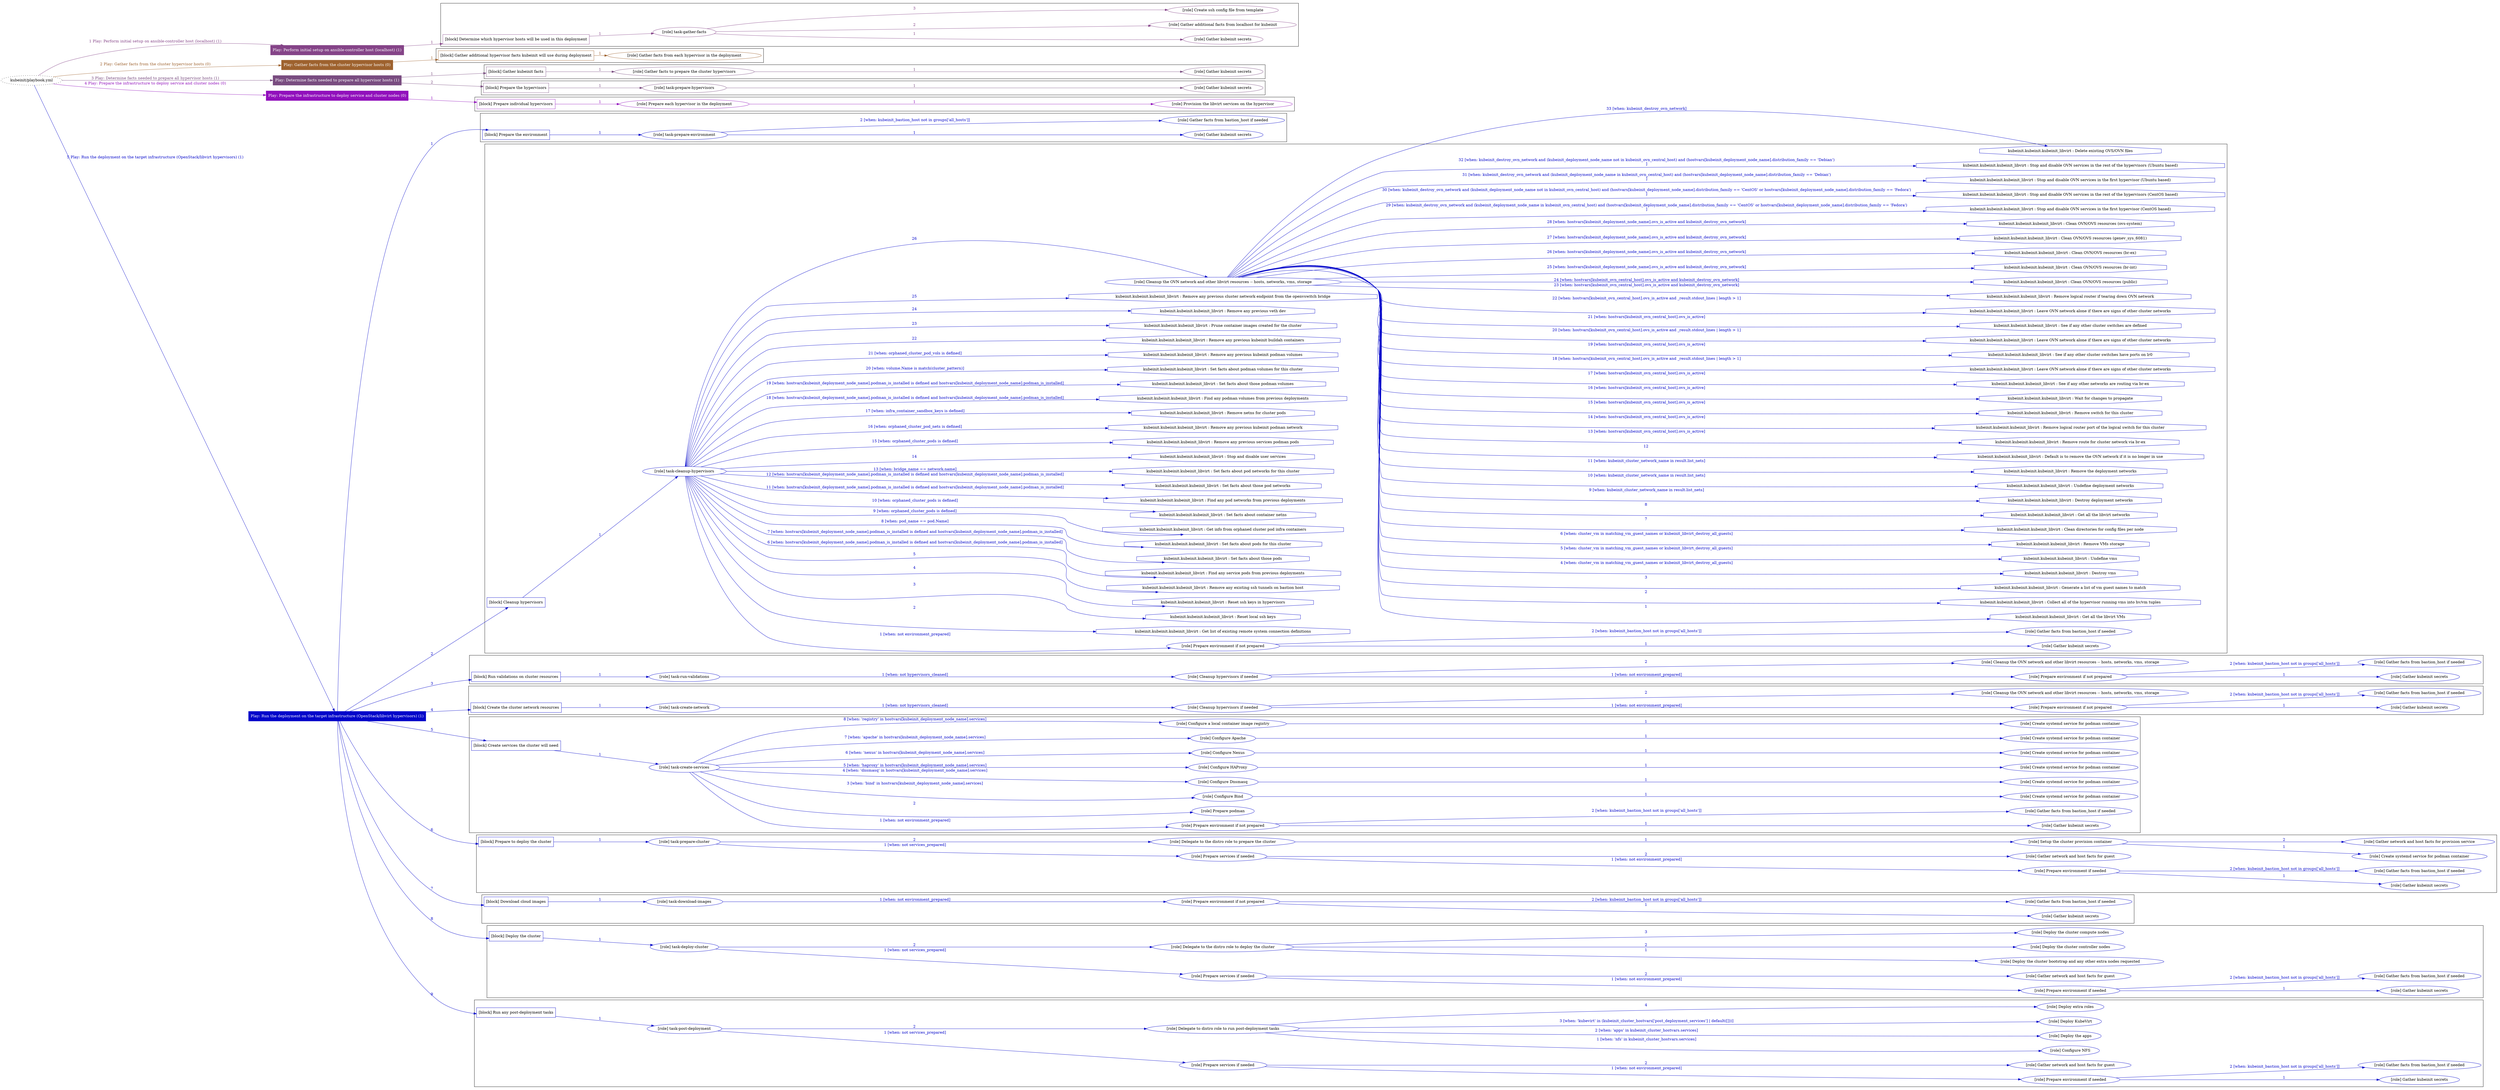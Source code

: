 digraph {
	graph [concentrate=true ordering=in rankdir=LR ratio=fill]
	edge [esep=5 sep=10]
	"kubeinit/playbook.yml" [URL="/home/runner/work/kubeinit/kubeinit/kubeinit/playbook.yml" id=playbook_8c4eecf4 style=dotted]
	"kubeinit/playbook.yml" -> play_21b54945 [label="1 Play: Perform initial setup on ansible-controller host (localhost) (1)" color="#854488" fontcolor="#854488" id=edge_play_21b54945 labeltooltip="1 Play: Perform initial setup on ansible-controller host (localhost) (1)" tooltip="1 Play: Perform initial setup on ansible-controller host (localhost) (1)"]
	subgraph "Play: Perform initial setup on ansible-controller host (localhost) (1)" {
		play_21b54945 [label="Play: Perform initial setup on ansible-controller host (localhost) (1)" URL="/home/runner/work/kubeinit/kubeinit/kubeinit/playbook.yml" color="#854488" fontcolor="#ffffff" id=play_21b54945 shape=box style=filled tooltip=localhost]
		play_21b54945 -> block_56aeafdf [label=1 color="#854488" fontcolor="#854488" id=edge_block_56aeafdf labeltooltip=1 tooltip=1]
		subgraph cluster_block_56aeafdf {
			block_56aeafdf [label="[block] Determine which hypervisor hosts will be used in this deployment" URL="/home/runner/work/kubeinit/kubeinit/kubeinit/playbook.yml" color="#854488" id=block_56aeafdf labeltooltip="Determine which hypervisor hosts will be used in this deployment" shape=box tooltip="Determine which hypervisor hosts will be used in this deployment"]
			block_56aeafdf -> role_69672ab4 [label="1 " color="#854488" fontcolor="#854488" id=edge_role_69672ab4 labeltooltip="1 " tooltip="1 "]
			subgraph "task-gather-facts" {
				role_69672ab4 [label="[role] task-gather-facts" URL="/home/runner/work/kubeinit/kubeinit/kubeinit/playbook.yml" color="#854488" id=role_69672ab4 tooltip="task-gather-facts"]
				role_69672ab4 -> role_51cd401a [label="1 " color="#854488" fontcolor="#854488" id=edge_role_51cd401a labeltooltip="1 " tooltip="1 "]
				subgraph "Gather kubeinit secrets" {
					role_51cd401a [label="[role] Gather kubeinit secrets" URL="/home/runner/.ansible/collections/ansible_collections/kubeinit/kubeinit/roles/kubeinit_prepare/tasks/build_hypervisors_group.yml" color="#854488" id=role_51cd401a tooltip="Gather kubeinit secrets"]
				}
				role_69672ab4 -> role_a4fba034 [label="2 " color="#854488" fontcolor="#854488" id=edge_role_a4fba034 labeltooltip="2 " tooltip="2 "]
				subgraph "Gather additional facts from localhost for kubeinit" {
					role_a4fba034 [label="[role] Gather additional facts from localhost for kubeinit" URL="/home/runner/.ansible/collections/ansible_collections/kubeinit/kubeinit/roles/kubeinit_prepare/tasks/build_hypervisors_group.yml" color="#854488" id=role_a4fba034 tooltip="Gather additional facts from localhost for kubeinit"]
				}
				role_69672ab4 -> role_23203b79 [label="3 " color="#854488" fontcolor="#854488" id=edge_role_23203b79 labeltooltip="3 " tooltip="3 "]
				subgraph "Create ssh config file from template" {
					role_23203b79 [label="[role] Create ssh config file from template" URL="/home/runner/.ansible/collections/ansible_collections/kubeinit/kubeinit/roles/kubeinit_prepare/tasks/build_hypervisors_group.yml" color="#854488" id=role_23203b79 tooltip="Create ssh config file from template"]
				}
			}
		}
	}
	"kubeinit/playbook.yml" -> play_22a9e6d0 [label="2 Play: Gather facts from the cluster hypervisor hosts (0)" color="#9e622e" fontcolor="#9e622e" id=edge_play_22a9e6d0 labeltooltip="2 Play: Gather facts from the cluster hypervisor hosts (0)" tooltip="2 Play: Gather facts from the cluster hypervisor hosts (0)"]
	subgraph "Play: Gather facts from the cluster hypervisor hosts (0)" {
		play_22a9e6d0 [label="Play: Gather facts from the cluster hypervisor hosts (0)" URL="/home/runner/work/kubeinit/kubeinit/kubeinit/playbook.yml" color="#9e622e" fontcolor="#ffffff" id=play_22a9e6d0 shape=box style=filled tooltip="Play: Gather facts from the cluster hypervisor hosts (0)"]
		play_22a9e6d0 -> block_2aaabda3 [label=1 color="#9e622e" fontcolor="#9e622e" id=edge_block_2aaabda3 labeltooltip=1 tooltip=1]
		subgraph cluster_block_2aaabda3 {
			block_2aaabda3 [label="[block] Gather additional hypervisor facts kubeinit will use during deployment" URL="/home/runner/work/kubeinit/kubeinit/kubeinit/playbook.yml" color="#9e622e" id=block_2aaabda3 labeltooltip="Gather additional hypervisor facts kubeinit will use during deployment" shape=box tooltip="Gather additional hypervisor facts kubeinit will use during deployment"]
			block_2aaabda3 -> role_9da97419 [label="1 " color="#9e622e" fontcolor="#9e622e" id=edge_role_9da97419 labeltooltip="1 " tooltip="1 "]
			subgraph "Gather facts from each hypervisor in the deployment" {
				role_9da97419 [label="[role] Gather facts from each hypervisor in the deployment" URL="/home/runner/work/kubeinit/kubeinit/kubeinit/playbook.yml" color="#9e622e" id=role_9da97419 tooltip="Gather facts from each hypervisor in the deployment"]
			}
		}
	}
	"kubeinit/playbook.yml" -> play_d4e8c5a3 [label="3 Play: Determine facts needed to prepare all hypervisor hosts (1)" color="#794c80" fontcolor="#794c80" id=edge_play_d4e8c5a3 labeltooltip="3 Play: Determine facts needed to prepare all hypervisor hosts (1)" tooltip="3 Play: Determine facts needed to prepare all hypervisor hosts (1)"]
	subgraph "Play: Determine facts needed to prepare all hypervisor hosts (1)" {
		play_d4e8c5a3 [label="Play: Determine facts needed to prepare all hypervisor hosts (1)" URL="/home/runner/work/kubeinit/kubeinit/kubeinit/playbook.yml" color="#794c80" fontcolor="#ffffff" id=play_d4e8c5a3 shape=box style=filled tooltip=localhost]
		play_d4e8c5a3 -> block_0e378471 [label=1 color="#794c80" fontcolor="#794c80" id=edge_block_0e378471 labeltooltip=1 tooltip=1]
		subgraph cluster_block_0e378471 {
			block_0e378471 [label="[block] Gather kubeinit facts" URL="/home/runner/work/kubeinit/kubeinit/kubeinit/playbook.yml" color="#794c80" id=block_0e378471 labeltooltip="Gather kubeinit facts" shape=box tooltip="Gather kubeinit facts"]
			block_0e378471 -> role_a9b28ad1 [label="1 " color="#794c80" fontcolor="#794c80" id=edge_role_a9b28ad1 labeltooltip="1 " tooltip="1 "]
			subgraph "Gather facts to prepare the cluster hypervisors" {
				role_a9b28ad1 [label="[role] Gather facts to prepare the cluster hypervisors" URL="/home/runner/work/kubeinit/kubeinit/kubeinit/playbook.yml" color="#794c80" id=role_a9b28ad1 tooltip="Gather facts to prepare the cluster hypervisors"]
				role_a9b28ad1 -> role_b857d878 [label="1 " color="#794c80" fontcolor="#794c80" id=edge_role_b857d878 labeltooltip="1 " tooltip="1 "]
				subgraph "Gather kubeinit secrets" {
					role_b857d878 [label="[role] Gather kubeinit secrets" URL="/home/runner/.ansible/collections/ansible_collections/kubeinit/kubeinit/roles/kubeinit_prepare/tasks/gather_kubeinit_facts.yml" color="#794c80" id=role_b857d878 tooltip="Gather kubeinit secrets"]
				}
			}
		}
		play_d4e8c5a3 -> block_1a1c004a [label=2 color="#794c80" fontcolor="#794c80" id=edge_block_1a1c004a labeltooltip=2 tooltip=2]
		subgraph cluster_block_1a1c004a {
			block_1a1c004a [label="[block] Prepare the hypervisors" URL="/home/runner/work/kubeinit/kubeinit/kubeinit/playbook.yml" color="#794c80" id=block_1a1c004a labeltooltip="Prepare the hypervisors" shape=box tooltip="Prepare the hypervisors"]
			block_1a1c004a -> role_133933d3 [label="1 " color="#794c80" fontcolor="#794c80" id=edge_role_133933d3 labeltooltip="1 " tooltip="1 "]
			subgraph "task-prepare-hypervisors" {
				role_133933d3 [label="[role] task-prepare-hypervisors" URL="/home/runner/work/kubeinit/kubeinit/kubeinit/playbook.yml" color="#794c80" id=role_133933d3 tooltip="task-prepare-hypervisors"]
				role_133933d3 -> role_52cf8f7a [label="1 " color="#794c80" fontcolor="#794c80" id=edge_role_52cf8f7a labeltooltip="1 " tooltip="1 "]
				subgraph "Gather kubeinit secrets" {
					role_52cf8f7a [label="[role] Gather kubeinit secrets" URL="/home/runner/.ansible/collections/ansible_collections/kubeinit/kubeinit/roles/kubeinit_prepare/tasks/gather_kubeinit_facts.yml" color="#794c80" id=role_52cf8f7a tooltip="Gather kubeinit secrets"]
				}
			}
		}
	}
	"kubeinit/playbook.yml" -> play_1fcb21d6 [label="4 Play: Prepare the infrastructure to deploy service and cluster nodes (0)" color="#9110bc" fontcolor="#9110bc" id=edge_play_1fcb21d6 labeltooltip="4 Play: Prepare the infrastructure to deploy service and cluster nodes (0)" tooltip="4 Play: Prepare the infrastructure to deploy service and cluster nodes (0)"]
	subgraph "Play: Prepare the infrastructure to deploy service and cluster nodes (0)" {
		play_1fcb21d6 [label="Play: Prepare the infrastructure to deploy service and cluster nodes (0)" URL="/home/runner/work/kubeinit/kubeinit/kubeinit/playbook.yml" color="#9110bc" fontcolor="#ffffff" id=play_1fcb21d6 shape=box style=filled tooltip="Play: Prepare the infrastructure to deploy service and cluster nodes (0)"]
		play_1fcb21d6 -> block_cf8339cc [label=1 color="#9110bc" fontcolor="#9110bc" id=edge_block_cf8339cc labeltooltip=1 tooltip=1]
		subgraph cluster_block_cf8339cc {
			block_cf8339cc [label="[block] Prepare individual hypervisors" URL="/home/runner/work/kubeinit/kubeinit/kubeinit/playbook.yml" color="#9110bc" id=block_cf8339cc labeltooltip="Prepare individual hypervisors" shape=box tooltip="Prepare individual hypervisors"]
			block_cf8339cc -> role_0eb9bd25 [label="1 " color="#9110bc" fontcolor="#9110bc" id=edge_role_0eb9bd25 labeltooltip="1 " tooltip="1 "]
			subgraph "Prepare each hypervisor in the deployment" {
				role_0eb9bd25 [label="[role] Prepare each hypervisor in the deployment" URL="/home/runner/work/kubeinit/kubeinit/kubeinit/playbook.yml" color="#9110bc" id=role_0eb9bd25 tooltip="Prepare each hypervisor in the deployment"]
				role_0eb9bd25 -> role_65e8be98 [label="1 " color="#9110bc" fontcolor="#9110bc" id=edge_role_65e8be98 labeltooltip="1 " tooltip="1 "]
				subgraph "Provision the libvirt services on the hypervisor" {
					role_65e8be98 [label="[role] Provision the libvirt services on the hypervisor" URL="/home/runner/.ansible/collections/ansible_collections/kubeinit/kubeinit/roles/kubeinit_prepare/tasks/prepare_hypervisor.yml" color="#9110bc" id=role_65e8be98 tooltip="Provision the libvirt services on the hypervisor"]
				}
			}
		}
	}
	"kubeinit/playbook.yml" -> play_088e907f [label="5 Play: Run the deployment on the target infrastructure (OpenStack/libvirt hypervisors) (1)" color="#0205ca" fontcolor="#0205ca" id=edge_play_088e907f labeltooltip="5 Play: Run the deployment on the target infrastructure (OpenStack/libvirt hypervisors) (1)" tooltip="5 Play: Run the deployment on the target infrastructure (OpenStack/libvirt hypervisors) (1)"]
	subgraph "Play: Run the deployment on the target infrastructure (OpenStack/libvirt hypervisors) (1)" {
		play_088e907f [label="Play: Run the deployment on the target infrastructure (OpenStack/libvirt hypervisors) (1)" URL="/home/runner/work/kubeinit/kubeinit/kubeinit/playbook.yml" color="#0205ca" fontcolor="#ffffff" id=play_088e907f shape=box style=filled tooltip=localhost]
		play_088e907f -> block_2fdb6655 [label=1 color="#0205ca" fontcolor="#0205ca" id=edge_block_2fdb6655 labeltooltip=1 tooltip=1]
		subgraph cluster_block_2fdb6655 {
			block_2fdb6655 [label="[block] Prepare the environment" URL="/home/runner/work/kubeinit/kubeinit/kubeinit/playbook.yml" color="#0205ca" id=block_2fdb6655 labeltooltip="Prepare the environment" shape=box tooltip="Prepare the environment"]
			block_2fdb6655 -> role_1bc63a19 [label="1 " color="#0205ca" fontcolor="#0205ca" id=edge_role_1bc63a19 labeltooltip="1 " tooltip="1 "]
			subgraph "task-prepare-environment" {
				role_1bc63a19 [label="[role] task-prepare-environment" URL="/home/runner/work/kubeinit/kubeinit/kubeinit/playbook.yml" color="#0205ca" id=role_1bc63a19 tooltip="task-prepare-environment"]
				role_1bc63a19 -> role_813b40b9 [label="1 " color="#0205ca" fontcolor="#0205ca" id=edge_role_813b40b9 labeltooltip="1 " tooltip="1 "]
				subgraph "Gather kubeinit secrets" {
					role_813b40b9 [label="[role] Gather kubeinit secrets" URL="/home/runner/.ansible/collections/ansible_collections/kubeinit/kubeinit/roles/kubeinit_prepare/tasks/gather_kubeinit_facts.yml" color="#0205ca" id=role_813b40b9 tooltip="Gather kubeinit secrets"]
				}
				role_1bc63a19 -> role_0c7b1402 [label="2 [when: kubeinit_bastion_host not in groups['all_hosts']]" color="#0205ca" fontcolor="#0205ca" id=edge_role_0c7b1402 labeltooltip="2 [when: kubeinit_bastion_host not in groups['all_hosts']]" tooltip="2 [when: kubeinit_bastion_host not in groups['all_hosts']]"]
				subgraph "Gather facts from bastion_host if needed" {
					role_0c7b1402 [label="[role] Gather facts from bastion_host if needed" URL="/home/runner/.ansible/collections/ansible_collections/kubeinit/kubeinit/roles/kubeinit_prepare/tasks/main.yml" color="#0205ca" id=role_0c7b1402 tooltip="Gather facts from bastion_host if needed"]
				}
			}
		}
		play_088e907f -> block_75e82253 [label=2 color="#0205ca" fontcolor="#0205ca" id=edge_block_75e82253 labeltooltip=2 tooltip=2]
		subgraph cluster_block_75e82253 {
			block_75e82253 [label="[block] Cleanup hypervisors" URL="/home/runner/work/kubeinit/kubeinit/kubeinit/playbook.yml" color="#0205ca" id=block_75e82253 labeltooltip="Cleanup hypervisors" shape=box tooltip="Cleanup hypervisors"]
			block_75e82253 -> role_77ffdac6 [label="1 " color="#0205ca" fontcolor="#0205ca" id=edge_role_77ffdac6 labeltooltip="1 " tooltip="1 "]
			subgraph "task-cleanup-hypervisors" {
				role_77ffdac6 [label="[role] task-cleanup-hypervisors" URL="/home/runner/work/kubeinit/kubeinit/kubeinit/playbook.yml" color="#0205ca" id=role_77ffdac6 tooltip="task-cleanup-hypervisors"]
				role_77ffdac6 -> role_31fff453 [label="1 [when: not environment_prepared]" color="#0205ca" fontcolor="#0205ca" id=edge_role_31fff453 labeltooltip="1 [when: not environment_prepared]" tooltip="1 [when: not environment_prepared]"]
				subgraph "Prepare environment if not prepared" {
					role_31fff453 [label="[role] Prepare environment if not prepared" URL="/home/runner/.ansible/collections/ansible_collections/kubeinit/kubeinit/roles/kubeinit_libvirt/tasks/cleanup_hypervisors.yml" color="#0205ca" id=role_31fff453 tooltip="Prepare environment if not prepared"]
					role_31fff453 -> role_3f015f33 [label="1 " color="#0205ca" fontcolor="#0205ca" id=edge_role_3f015f33 labeltooltip="1 " tooltip="1 "]
					subgraph "Gather kubeinit secrets" {
						role_3f015f33 [label="[role] Gather kubeinit secrets" URL="/home/runner/.ansible/collections/ansible_collections/kubeinit/kubeinit/roles/kubeinit_prepare/tasks/gather_kubeinit_facts.yml" color="#0205ca" id=role_3f015f33 tooltip="Gather kubeinit secrets"]
					}
					role_31fff453 -> role_f0cdb0f9 [label="2 [when: kubeinit_bastion_host not in groups['all_hosts']]" color="#0205ca" fontcolor="#0205ca" id=edge_role_f0cdb0f9 labeltooltip="2 [when: kubeinit_bastion_host not in groups['all_hosts']]" tooltip="2 [when: kubeinit_bastion_host not in groups['all_hosts']]"]
					subgraph "Gather facts from bastion_host if needed" {
						role_f0cdb0f9 [label="[role] Gather facts from bastion_host if needed" URL="/home/runner/.ansible/collections/ansible_collections/kubeinit/kubeinit/roles/kubeinit_prepare/tasks/main.yml" color="#0205ca" id=role_f0cdb0f9 tooltip="Gather facts from bastion_host if needed"]
					}
				}
				task_ef15b2a0 [label="kubeinit.kubeinit.kubeinit_libvirt : Get list of existing remote system connection definitions" URL="/home/runner/.ansible/collections/ansible_collections/kubeinit/kubeinit/roles/kubeinit_libvirt/tasks/cleanup_hypervisors.yml" color="#0205ca" id=task_ef15b2a0 shape=octagon tooltip="kubeinit.kubeinit.kubeinit_libvirt : Get list of existing remote system connection definitions"]
				role_77ffdac6 -> task_ef15b2a0 [label="2 " color="#0205ca" fontcolor="#0205ca" id=edge_task_ef15b2a0 labeltooltip="2 " tooltip="2 "]
				task_f3e09627 [label="kubeinit.kubeinit.kubeinit_libvirt : Reset local ssh keys" URL="/home/runner/.ansible/collections/ansible_collections/kubeinit/kubeinit/roles/kubeinit_libvirt/tasks/cleanup_hypervisors.yml" color="#0205ca" id=task_f3e09627 shape=octagon tooltip="kubeinit.kubeinit.kubeinit_libvirt : Reset local ssh keys"]
				role_77ffdac6 -> task_f3e09627 [label="3 " color="#0205ca" fontcolor="#0205ca" id=edge_task_f3e09627 labeltooltip="3 " tooltip="3 "]
				task_74565f4e [label="kubeinit.kubeinit.kubeinit_libvirt : Reset ssh keys in hypervisors" URL="/home/runner/.ansible/collections/ansible_collections/kubeinit/kubeinit/roles/kubeinit_libvirt/tasks/cleanup_hypervisors.yml" color="#0205ca" id=task_74565f4e shape=octagon tooltip="kubeinit.kubeinit.kubeinit_libvirt : Reset ssh keys in hypervisors"]
				role_77ffdac6 -> task_74565f4e [label="4 " color="#0205ca" fontcolor="#0205ca" id=edge_task_74565f4e labeltooltip="4 " tooltip="4 "]
				task_84308c13 [label="kubeinit.kubeinit.kubeinit_libvirt : Remove any existing ssh tunnels on bastion host" URL="/home/runner/.ansible/collections/ansible_collections/kubeinit/kubeinit/roles/kubeinit_libvirt/tasks/cleanup_hypervisors.yml" color="#0205ca" id=task_84308c13 shape=octagon tooltip="kubeinit.kubeinit.kubeinit_libvirt : Remove any existing ssh tunnels on bastion host"]
				role_77ffdac6 -> task_84308c13 [label="5 " color="#0205ca" fontcolor="#0205ca" id=edge_task_84308c13 labeltooltip="5 " tooltip="5 "]
				task_1651c84d [label="kubeinit.kubeinit.kubeinit_libvirt : Find any service pods from previous deployments" URL="/home/runner/.ansible/collections/ansible_collections/kubeinit/kubeinit/roles/kubeinit_libvirt/tasks/cleanup_hypervisors.yml" color="#0205ca" id=task_1651c84d shape=octagon tooltip="kubeinit.kubeinit.kubeinit_libvirt : Find any service pods from previous deployments"]
				role_77ffdac6 -> task_1651c84d [label="6 [when: hostvars[kubeinit_deployment_node_name].podman_is_installed is defined and hostvars[kubeinit_deployment_node_name].podman_is_installed]" color="#0205ca" fontcolor="#0205ca" id=edge_task_1651c84d labeltooltip="6 [when: hostvars[kubeinit_deployment_node_name].podman_is_installed is defined and hostvars[kubeinit_deployment_node_name].podman_is_installed]" tooltip="6 [when: hostvars[kubeinit_deployment_node_name].podman_is_installed is defined and hostvars[kubeinit_deployment_node_name].podman_is_installed]"]
				task_a2b1ffe2 [label="kubeinit.kubeinit.kubeinit_libvirt : Set facts about those pods" URL="/home/runner/.ansible/collections/ansible_collections/kubeinit/kubeinit/roles/kubeinit_libvirt/tasks/cleanup_hypervisors.yml" color="#0205ca" id=task_a2b1ffe2 shape=octagon tooltip="kubeinit.kubeinit.kubeinit_libvirt : Set facts about those pods"]
				role_77ffdac6 -> task_a2b1ffe2 [label="7 [when: hostvars[kubeinit_deployment_node_name].podman_is_installed is defined and hostvars[kubeinit_deployment_node_name].podman_is_installed]" color="#0205ca" fontcolor="#0205ca" id=edge_task_a2b1ffe2 labeltooltip="7 [when: hostvars[kubeinit_deployment_node_name].podman_is_installed is defined and hostvars[kubeinit_deployment_node_name].podman_is_installed]" tooltip="7 [when: hostvars[kubeinit_deployment_node_name].podman_is_installed is defined and hostvars[kubeinit_deployment_node_name].podman_is_installed]"]
				task_d9bdce7e [label="kubeinit.kubeinit.kubeinit_libvirt : Set facts about pods for this cluster" URL="/home/runner/.ansible/collections/ansible_collections/kubeinit/kubeinit/roles/kubeinit_libvirt/tasks/cleanup_hypervisors.yml" color="#0205ca" id=task_d9bdce7e shape=octagon tooltip="kubeinit.kubeinit.kubeinit_libvirt : Set facts about pods for this cluster"]
				role_77ffdac6 -> task_d9bdce7e [label="8 [when: pod_name == pod.Name]" color="#0205ca" fontcolor="#0205ca" id=edge_task_d9bdce7e labeltooltip="8 [when: pod_name == pod.Name]" tooltip="8 [when: pod_name == pod.Name]"]
				task_51126c47 [label="kubeinit.kubeinit.kubeinit_libvirt : Get info from orphaned cluster pod infra containers" URL="/home/runner/.ansible/collections/ansible_collections/kubeinit/kubeinit/roles/kubeinit_libvirt/tasks/cleanup_hypervisors.yml" color="#0205ca" id=task_51126c47 shape=octagon tooltip="kubeinit.kubeinit.kubeinit_libvirt : Get info from orphaned cluster pod infra containers"]
				role_77ffdac6 -> task_51126c47 [label="9 [when: orphaned_cluster_pods is defined]" color="#0205ca" fontcolor="#0205ca" id=edge_task_51126c47 labeltooltip="9 [when: orphaned_cluster_pods is defined]" tooltip="9 [when: orphaned_cluster_pods is defined]"]
				task_acc3fba1 [label="kubeinit.kubeinit.kubeinit_libvirt : Set facts about container netns" URL="/home/runner/.ansible/collections/ansible_collections/kubeinit/kubeinit/roles/kubeinit_libvirt/tasks/cleanup_hypervisors.yml" color="#0205ca" id=task_acc3fba1 shape=octagon tooltip="kubeinit.kubeinit.kubeinit_libvirt : Set facts about container netns"]
				role_77ffdac6 -> task_acc3fba1 [label="10 [when: orphaned_cluster_pods is defined]" color="#0205ca" fontcolor="#0205ca" id=edge_task_acc3fba1 labeltooltip="10 [when: orphaned_cluster_pods is defined]" tooltip="10 [when: orphaned_cluster_pods is defined]"]
				task_5e303b37 [label="kubeinit.kubeinit.kubeinit_libvirt : Find any pod networks from previous deployments" URL="/home/runner/.ansible/collections/ansible_collections/kubeinit/kubeinit/roles/kubeinit_libvirt/tasks/cleanup_hypervisors.yml" color="#0205ca" id=task_5e303b37 shape=octagon tooltip="kubeinit.kubeinit.kubeinit_libvirt : Find any pod networks from previous deployments"]
				role_77ffdac6 -> task_5e303b37 [label="11 [when: hostvars[kubeinit_deployment_node_name].podman_is_installed is defined and hostvars[kubeinit_deployment_node_name].podman_is_installed]" color="#0205ca" fontcolor="#0205ca" id=edge_task_5e303b37 labeltooltip="11 [when: hostvars[kubeinit_deployment_node_name].podman_is_installed is defined and hostvars[kubeinit_deployment_node_name].podman_is_installed]" tooltip="11 [when: hostvars[kubeinit_deployment_node_name].podman_is_installed is defined and hostvars[kubeinit_deployment_node_name].podman_is_installed]"]
				task_57c2613f [label="kubeinit.kubeinit.kubeinit_libvirt : Set facts about those pod networks" URL="/home/runner/.ansible/collections/ansible_collections/kubeinit/kubeinit/roles/kubeinit_libvirt/tasks/cleanup_hypervisors.yml" color="#0205ca" id=task_57c2613f shape=octagon tooltip="kubeinit.kubeinit.kubeinit_libvirt : Set facts about those pod networks"]
				role_77ffdac6 -> task_57c2613f [label="12 [when: hostvars[kubeinit_deployment_node_name].podman_is_installed is defined and hostvars[kubeinit_deployment_node_name].podman_is_installed]" color="#0205ca" fontcolor="#0205ca" id=edge_task_57c2613f labeltooltip="12 [when: hostvars[kubeinit_deployment_node_name].podman_is_installed is defined and hostvars[kubeinit_deployment_node_name].podman_is_installed]" tooltip="12 [when: hostvars[kubeinit_deployment_node_name].podman_is_installed is defined and hostvars[kubeinit_deployment_node_name].podman_is_installed]"]
				task_dbf64f15 [label="kubeinit.kubeinit.kubeinit_libvirt : Set facts about pod networks for this cluster" URL="/home/runner/.ansible/collections/ansible_collections/kubeinit/kubeinit/roles/kubeinit_libvirt/tasks/cleanup_hypervisors.yml" color="#0205ca" id=task_dbf64f15 shape=octagon tooltip="kubeinit.kubeinit.kubeinit_libvirt : Set facts about pod networks for this cluster"]
				role_77ffdac6 -> task_dbf64f15 [label="13 [when: bridge_name == network.name]" color="#0205ca" fontcolor="#0205ca" id=edge_task_dbf64f15 labeltooltip="13 [when: bridge_name == network.name]" tooltip="13 [when: bridge_name == network.name]"]
				task_db007972 [label="kubeinit.kubeinit.kubeinit_libvirt : Stop and disable user services" URL="/home/runner/.ansible/collections/ansible_collections/kubeinit/kubeinit/roles/kubeinit_libvirt/tasks/cleanup_hypervisors.yml" color="#0205ca" id=task_db007972 shape=octagon tooltip="kubeinit.kubeinit.kubeinit_libvirt : Stop and disable user services"]
				role_77ffdac6 -> task_db007972 [label="14 " color="#0205ca" fontcolor="#0205ca" id=edge_task_db007972 labeltooltip="14 " tooltip="14 "]
				task_48d9ccdd [label="kubeinit.kubeinit.kubeinit_libvirt : Remove any previous services podman pods" URL="/home/runner/.ansible/collections/ansible_collections/kubeinit/kubeinit/roles/kubeinit_libvirt/tasks/cleanup_hypervisors.yml" color="#0205ca" id=task_48d9ccdd shape=octagon tooltip="kubeinit.kubeinit.kubeinit_libvirt : Remove any previous services podman pods"]
				role_77ffdac6 -> task_48d9ccdd [label="15 [when: orphaned_cluster_pods is defined]" color="#0205ca" fontcolor="#0205ca" id=edge_task_48d9ccdd labeltooltip="15 [when: orphaned_cluster_pods is defined]" tooltip="15 [when: orphaned_cluster_pods is defined]"]
				task_550720e1 [label="kubeinit.kubeinit.kubeinit_libvirt : Remove any previous kubeinit podman network" URL="/home/runner/.ansible/collections/ansible_collections/kubeinit/kubeinit/roles/kubeinit_libvirt/tasks/cleanup_hypervisors.yml" color="#0205ca" id=task_550720e1 shape=octagon tooltip="kubeinit.kubeinit.kubeinit_libvirt : Remove any previous kubeinit podman network"]
				role_77ffdac6 -> task_550720e1 [label="16 [when: orphaned_cluster_pod_nets is defined]" color="#0205ca" fontcolor="#0205ca" id=edge_task_550720e1 labeltooltip="16 [when: orphaned_cluster_pod_nets is defined]" tooltip="16 [when: orphaned_cluster_pod_nets is defined]"]
				task_d4c97b15 [label="kubeinit.kubeinit.kubeinit_libvirt : Remove netns for cluster pods" URL="/home/runner/.ansible/collections/ansible_collections/kubeinit/kubeinit/roles/kubeinit_libvirt/tasks/cleanup_hypervisors.yml" color="#0205ca" id=task_d4c97b15 shape=octagon tooltip="kubeinit.kubeinit.kubeinit_libvirt : Remove netns for cluster pods"]
				role_77ffdac6 -> task_d4c97b15 [label="17 [when: infra_container_sandbox_keys is defined]" color="#0205ca" fontcolor="#0205ca" id=edge_task_d4c97b15 labeltooltip="17 [when: infra_container_sandbox_keys is defined]" tooltip="17 [when: infra_container_sandbox_keys is defined]"]
				task_2f6476bf [label="kubeinit.kubeinit.kubeinit_libvirt : Find any podman volumes from previous deployments" URL="/home/runner/.ansible/collections/ansible_collections/kubeinit/kubeinit/roles/kubeinit_libvirt/tasks/cleanup_hypervisors.yml" color="#0205ca" id=task_2f6476bf shape=octagon tooltip="kubeinit.kubeinit.kubeinit_libvirt : Find any podman volumes from previous deployments"]
				role_77ffdac6 -> task_2f6476bf [label="18 [when: hostvars[kubeinit_deployment_node_name].podman_is_installed is defined and hostvars[kubeinit_deployment_node_name].podman_is_installed]" color="#0205ca" fontcolor="#0205ca" id=edge_task_2f6476bf labeltooltip="18 [when: hostvars[kubeinit_deployment_node_name].podman_is_installed is defined and hostvars[kubeinit_deployment_node_name].podman_is_installed]" tooltip="18 [when: hostvars[kubeinit_deployment_node_name].podman_is_installed is defined and hostvars[kubeinit_deployment_node_name].podman_is_installed]"]
				task_f3496f44 [label="kubeinit.kubeinit.kubeinit_libvirt : Set facts about those podman volumes" URL="/home/runner/.ansible/collections/ansible_collections/kubeinit/kubeinit/roles/kubeinit_libvirt/tasks/cleanup_hypervisors.yml" color="#0205ca" id=task_f3496f44 shape=octagon tooltip="kubeinit.kubeinit.kubeinit_libvirt : Set facts about those podman volumes"]
				role_77ffdac6 -> task_f3496f44 [label="19 [when: hostvars[kubeinit_deployment_node_name].podman_is_installed is defined and hostvars[kubeinit_deployment_node_name].podman_is_installed]" color="#0205ca" fontcolor="#0205ca" id=edge_task_f3496f44 labeltooltip="19 [when: hostvars[kubeinit_deployment_node_name].podman_is_installed is defined and hostvars[kubeinit_deployment_node_name].podman_is_installed]" tooltip="19 [when: hostvars[kubeinit_deployment_node_name].podman_is_installed is defined and hostvars[kubeinit_deployment_node_name].podman_is_installed]"]
				task_7f2ee239 [label="kubeinit.kubeinit.kubeinit_libvirt : Set facts about podman volumes for this cluster" URL="/home/runner/.ansible/collections/ansible_collections/kubeinit/kubeinit/roles/kubeinit_libvirt/tasks/cleanup_hypervisors.yml" color="#0205ca" id=task_7f2ee239 shape=octagon tooltip="kubeinit.kubeinit.kubeinit_libvirt : Set facts about podman volumes for this cluster"]
				role_77ffdac6 -> task_7f2ee239 [label="20 [when: volume.Name is match(cluster_pattern)]" color="#0205ca" fontcolor="#0205ca" id=edge_task_7f2ee239 labeltooltip="20 [when: volume.Name is match(cluster_pattern)]" tooltip="20 [when: volume.Name is match(cluster_pattern)]"]
				task_ee8fc953 [label="kubeinit.kubeinit.kubeinit_libvirt : Remove any previous kubeinit podman volumes" URL="/home/runner/.ansible/collections/ansible_collections/kubeinit/kubeinit/roles/kubeinit_libvirt/tasks/cleanup_hypervisors.yml" color="#0205ca" id=task_ee8fc953 shape=octagon tooltip="kubeinit.kubeinit.kubeinit_libvirt : Remove any previous kubeinit podman volumes"]
				role_77ffdac6 -> task_ee8fc953 [label="21 [when: orphaned_cluster_pod_vols is defined]" color="#0205ca" fontcolor="#0205ca" id=edge_task_ee8fc953 labeltooltip="21 [when: orphaned_cluster_pod_vols is defined]" tooltip="21 [when: orphaned_cluster_pod_vols is defined]"]
				task_d205c83a [label="kubeinit.kubeinit.kubeinit_libvirt : Remove any previous kubeinit buildah containers" URL="/home/runner/.ansible/collections/ansible_collections/kubeinit/kubeinit/roles/kubeinit_libvirt/tasks/cleanup_hypervisors.yml" color="#0205ca" id=task_d205c83a shape=octagon tooltip="kubeinit.kubeinit.kubeinit_libvirt : Remove any previous kubeinit buildah containers"]
				role_77ffdac6 -> task_d205c83a [label="22 " color="#0205ca" fontcolor="#0205ca" id=edge_task_d205c83a labeltooltip="22 " tooltip="22 "]
				task_263715b4 [label="kubeinit.kubeinit.kubeinit_libvirt : Prune container images created for the cluster" URL="/home/runner/.ansible/collections/ansible_collections/kubeinit/kubeinit/roles/kubeinit_libvirt/tasks/cleanup_hypervisors.yml" color="#0205ca" id=task_263715b4 shape=octagon tooltip="kubeinit.kubeinit.kubeinit_libvirt : Prune container images created for the cluster"]
				role_77ffdac6 -> task_263715b4 [label="23 " color="#0205ca" fontcolor="#0205ca" id=edge_task_263715b4 labeltooltip="23 " tooltip="23 "]
				task_ebcfac4d [label="kubeinit.kubeinit.kubeinit_libvirt : Remove any previous veth dev" URL="/home/runner/.ansible/collections/ansible_collections/kubeinit/kubeinit/roles/kubeinit_libvirt/tasks/cleanup_hypervisors.yml" color="#0205ca" id=task_ebcfac4d shape=octagon tooltip="kubeinit.kubeinit.kubeinit_libvirt : Remove any previous veth dev"]
				role_77ffdac6 -> task_ebcfac4d [label="24 " color="#0205ca" fontcolor="#0205ca" id=edge_task_ebcfac4d labeltooltip="24 " tooltip="24 "]
				task_ab58cd8a [label="kubeinit.kubeinit.kubeinit_libvirt : Remove any previous cluster network endpoint from the openvswitch bridge" URL="/home/runner/.ansible/collections/ansible_collections/kubeinit/kubeinit/roles/kubeinit_libvirt/tasks/cleanup_hypervisors.yml" color="#0205ca" id=task_ab58cd8a shape=octagon tooltip="kubeinit.kubeinit.kubeinit_libvirt : Remove any previous cluster network endpoint from the openvswitch bridge"]
				role_77ffdac6 -> task_ab58cd8a [label="25 " color="#0205ca" fontcolor="#0205ca" id=edge_task_ab58cd8a labeltooltip="25 " tooltip="25 "]
				role_77ffdac6 -> role_4adbebef [label="26 " color="#0205ca" fontcolor="#0205ca" id=edge_role_4adbebef labeltooltip="26 " tooltip="26 "]
				subgraph "Cleanup the OVN network and other libvirt resources -- hosts, networks, vms, storage" {
					role_4adbebef [label="[role] Cleanup the OVN network and other libvirt resources -- hosts, networks, vms, storage" URL="/home/runner/.ansible/collections/ansible_collections/kubeinit/kubeinit/roles/kubeinit_libvirt/tasks/cleanup_hypervisors.yml" color="#0205ca" id=role_4adbebef tooltip="Cleanup the OVN network and other libvirt resources -- hosts, networks, vms, storage"]
					task_0e2c2bce [label="kubeinit.kubeinit.kubeinit_libvirt : Get all the libvirt VMs" URL="/home/runner/.ansible/collections/ansible_collections/kubeinit/kubeinit/roles/kubeinit_libvirt/tasks/cleanup_libvirt.yml" color="#0205ca" id=task_0e2c2bce shape=octagon tooltip="kubeinit.kubeinit.kubeinit_libvirt : Get all the libvirt VMs"]
					role_4adbebef -> task_0e2c2bce [label="1 " color="#0205ca" fontcolor="#0205ca" id=edge_task_0e2c2bce labeltooltip="1 " tooltip="1 "]
					task_9a182301 [label="kubeinit.kubeinit.kubeinit_libvirt : Collect all of the hypervisor running vms into hv/vm tuples" URL="/home/runner/.ansible/collections/ansible_collections/kubeinit/kubeinit/roles/kubeinit_libvirt/tasks/cleanup_libvirt.yml" color="#0205ca" id=task_9a182301 shape=octagon tooltip="kubeinit.kubeinit.kubeinit_libvirt : Collect all of the hypervisor running vms into hv/vm tuples"]
					role_4adbebef -> task_9a182301 [label="2 " color="#0205ca" fontcolor="#0205ca" id=edge_task_9a182301 labeltooltip="2 " tooltip="2 "]
					task_33967db1 [label="kubeinit.kubeinit.kubeinit_libvirt : Generate a list of vm guest names to match" URL="/home/runner/.ansible/collections/ansible_collections/kubeinit/kubeinit/roles/kubeinit_libvirt/tasks/cleanup_libvirt.yml" color="#0205ca" id=task_33967db1 shape=octagon tooltip="kubeinit.kubeinit.kubeinit_libvirt : Generate a list of vm guest names to match"]
					role_4adbebef -> task_33967db1 [label="3 " color="#0205ca" fontcolor="#0205ca" id=edge_task_33967db1 labeltooltip="3 " tooltip="3 "]
					task_d12cf112 [label="kubeinit.kubeinit.kubeinit_libvirt : Destroy vms" URL="/home/runner/.ansible/collections/ansible_collections/kubeinit/kubeinit/roles/kubeinit_libvirt/tasks/cleanup_libvirt.yml" color="#0205ca" id=task_d12cf112 shape=octagon tooltip="kubeinit.kubeinit.kubeinit_libvirt : Destroy vms"]
					role_4adbebef -> task_d12cf112 [label="4 [when: cluster_vm in matching_vm_guest_names or kubeinit_libvirt_destroy_all_guests]" color="#0205ca" fontcolor="#0205ca" id=edge_task_d12cf112 labeltooltip="4 [when: cluster_vm in matching_vm_guest_names or kubeinit_libvirt_destroy_all_guests]" tooltip="4 [when: cluster_vm in matching_vm_guest_names or kubeinit_libvirt_destroy_all_guests]"]
					task_c56b1bc2 [label="kubeinit.kubeinit.kubeinit_libvirt : Undefine vms" URL="/home/runner/.ansible/collections/ansible_collections/kubeinit/kubeinit/roles/kubeinit_libvirt/tasks/cleanup_libvirt.yml" color="#0205ca" id=task_c56b1bc2 shape=octagon tooltip="kubeinit.kubeinit.kubeinit_libvirt : Undefine vms"]
					role_4adbebef -> task_c56b1bc2 [label="5 [when: cluster_vm in matching_vm_guest_names or kubeinit_libvirt_destroy_all_guests]" color="#0205ca" fontcolor="#0205ca" id=edge_task_c56b1bc2 labeltooltip="5 [when: cluster_vm in matching_vm_guest_names or kubeinit_libvirt_destroy_all_guests]" tooltip="5 [when: cluster_vm in matching_vm_guest_names or kubeinit_libvirt_destroy_all_guests]"]
					task_4a08f72b [label="kubeinit.kubeinit.kubeinit_libvirt : Remove VMs storage" URL="/home/runner/.ansible/collections/ansible_collections/kubeinit/kubeinit/roles/kubeinit_libvirt/tasks/cleanup_libvirt.yml" color="#0205ca" id=task_4a08f72b shape=octagon tooltip="kubeinit.kubeinit.kubeinit_libvirt : Remove VMs storage"]
					role_4adbebef -> task_4a08f72b [label="6 [when: cluster_vm in matching_vm_guest_names or kubeinit_libvirt_destroy_all_guests]" color="#0205ca" fontcolor="#0205ca" id=edge_task_4a08f72b labeltooltip="6 [when: cluster_vm in matching_vm_guest_names or kubeinit_libvirt_destroy_all_guests]" tooltip="6 [when: cluster_vm in matching_vm_guest_names or kubeinit_libvirt_destroy_all_guests]"]
					task_33cfaba3 [label="kubeinit.kubeinit.kubeinit_libvirt : Clean directories for config files per node" URL="/home/runner/.ansible/collections/ansible_collections/kubeinit/kubeinit/roles/kubeinit_libvirt/tasks/cleanup_libvirt.yml" color="#0205ca" id=task_33cfaba3 shape=octagon tooltip="kubeinit.kubeinit.kubeinit_libvirt : Clean directories for config files per node"]
					role_4adbebef -> task_33cfaba3 [label="7 " color="#0205ca" fontcolor="#0205ca" id=edge_task_33cfaba3 labeltooltip="7 " tooltip="7 "]
					task_1601ce67 [label="kubeinit.kubeinit.kubeinit_libvirt : Get all the libvirt networks" URL="/home/runner/.ansible/collections/ansible_collections/kubeinit/kubeinit/roles/kubeinit_libvirt/tasks/cleanup_libvirt.yml" color="#0205ca" id=task_1601ce67 shape=octagon tooltip="kubeinit.kubeinit.kubeinit_libvirt : Get all the libvirt networks"]
					role_4adbebef -> task_1601ce67 [label="8 " color="#0205ca" fontcolor="#0205ca" id=edge_task_1601ce67 labeltooltip="8 " tooltip="8 "]
					task_5963d61a [label="kubeinit.kubeinit.kubeinit_libvirt : Destroy deployment networks" URL="/home/runner/.ansible/collections/ansible_collections/kubeinit/kubeinit/roles/kubeinit_libvirt/tasks/cleanup_libvirt.yml" color="#0205ca" id=task_5963d61a shape=octagon tooltip="kubeinit.kubeinit.kubeinit_libvirt : Destroy deployment networks"]
					role_4adbebef -> task_5963d61a [label="9 [when: kubeinit_cluster_network_name in result.list_nets]" color="#0205ca" fontcolor="#0205ca" id=edge_task_5963d61a labeltooltip="9 [when: kubeinit_cluster_network_name in result.list_nets]" tooltip="9 [when: kubeinit_cluster_network_name in result.list_nets]"]
					task_cbd94c44 [label="kubeinit.kubeinit.kubeinit_libvirt : Undefine deployment networks" URL="/home/runner/.ansible/collections/ansible_collections/kubeinit/kubeinit/roles/kubeinit_libvirt/tasks/cleanup_libvirt.yml" color="#0205ca" id=task_cbd94c44 shape=octagon tooltip="kubeinit.kubeinit.kubeinit_libvirt : Undefine deployment networks"]
					role_4adbebef -> task_cbd94c44 [label="10 [when: kubeinit_cluster_network_name in result.list_nets]" color="#0205ca" fontcolor="#0205ca" id=edge_task_cbd94c44 labeltooltip="10 [when: kubeinit_cluster_network_name in result.list_nets]" tooltip="10 [when: kubeinit_cluster_network_name in result.list_nets]"]
					task_a98bc32d [label="kubeinit.kubeinit.kubeinit_libvirt : Remove the deployment networks" URL="/home/runner/.ansible/collections/ansible_collections/kubeinit/kubeinit/roles/kubeinit_libvirt/tasks/cleanup_libvirt.yml" color="#0205ca" id=task_a98bc32d shape=octagon tooltip="kubeinit.kubeinit.kubeinit_libvirt : Remove the deployment networks"]
					role_4adbebef -> task_a98bc32d [label="11 [when: kubeinit_cluster_network_name in result.list_nets]" color="#0205ca" fontcolor="#0205ca" id=edge_task_a98bc32d labeltooltip="11 [when: kubeinit_cluster_network_name in result.list_nets]" tooltip="11 [when: kubeinit_cluster_network_name in result.list_nets]"]
					task_81537f57 [label="kubeinit.kubeinit.kubeinit_libvirt : Default is to remove the OVN network if it is no longer in use" URL="/home/runner/.ansible/collections/ansible_collections/kubeinit/kubeinit/roles/kubeinit_libvirt/tasks/cleanup_libvirt.yml" color="#0205ca" id=task_81537f57 shape=octagon tooltip="kubeinit.kubeinit.kubeinit_libvirt : Default is to remove the OVN network if it is no longer in use"]
					role_4adbebef -> task_81537f57 [label="12 " color="#0205ca" fontcolor="#0205ca" id=edge_task_81537f57 labeltooltip="12 " tooltip="12 "]
					task_09f27c33 [label="kubeinit.kubeinit.kubeinit_libvirt : Remove route for cluster network via br-ex" URL="/home/runner/.ansible/collections/ansible_collections/kubeinit/kubeinit/roles/kubeinit_libvirt/tasks/cleanup_libvirt.yml" color="#0205ca" id=task_09f27c33 shape=octagon tooltip="kubeinit.kubeinit.kubeinit_libvirt : Remove route for cluster network via br-ex"]
					role_4adbebef -> task_09f27c33 [label="13 [when: hostvars[kubeinit_ovn_central_host].ovs_is_active]" color="#0205ca" fontcolor="#0205ca" id=edge_task_09f27c33 labeltooltip="13 [when: hostvars[kubeinit_ovn_central_host].ovs_is_active]" tooltip="13 [when: hostvars[kubeinit_ovn_central_host].ovs_is_active]"]
					task_d4d79eee [label="kubeinit.kubeinit.kubeinit_libvirt : Remove logical router port of the logical switch for this cluster" URL="/home/runner/.ansible/collections/ansible_collections/kubeinit/kubeinit/roles/kubeinit_libvirt/tasks/cleanup_libvirt.yml" color="#0205ca" id=task_d4d79eee shape=octagon tooltip="kubeinit.kubeinit.kubeinit_libvirt : Remove logical router port of the logical switch for this cluster"]
					role_4adbebef -> task_d4d79eee [label="14 [when: hostvars[kubeinit_ovn_central_host].ovs_is_active]" color="#0205ca" fontcolor="#0205ca" id=edge_task_d4d79eee labeltooltip="14 [when: hostvars[kubeinit_ovn_central_host].ovs_is_active]" tooltip="14 [when: hostvars[kubeinit_ovn_central_host].ovs_is_active]"]
					task_5eefbb01 [label="kubeinit.kubeinit.kubeinit_libvirt : Remove switch for this cluster" URL="/home/runner/.ansible/collections/ansible_collections/kubeinit/kubeinit/roles/kubeinit_libvirt/tasks/cleanup_libvirt.yml" color="#0205ca" id=task_5eefbb01 shape=octagon tooltip="kubeinit.kubeinit.kubeinit_libvirt : Remove switch for this cluster"]
					role_4adbebef -> task_5eefbb01 [label="15 [when: hostvars[kubeinit_ovn_central_host].ovs_is_active]" color="#0205ca" fontcolor="#0205ca" id=edge_task_5eefbb01 labeltooltip="15 [when: hostvars[kubeinit_ovn_central_host].ovs_is_active]" tooltip="15 [when: hostvars[kubeinit_ovn_central_host].ovs_is_active]"]
					task_93d20438 [label="kubeinit.kubeinit.kubeinit_libvirt : Wait for changes to propagate" URL="/home/runner/.ansible/collections/ansible_collections/kubeinit/kubeinit/roles/kubeinit_libvirt/tasks/cleanup_libvirt.yml" color="#0205ca" id=task_93d20438 shape=octagon tooltip="kubeinit.kubeinit.kubeinit_libvirt : Wait for changes to propagate"]
					role_4adbebef -> task_93d20438 [label="16 [when: hostvars[kubeinit_ovn_central_host].ovs_is_active]" color="#0205ca" fontcolor="#0205ca" id=edge_task_93d20438 labeltooltip="16 [when: hostvars[kubeinit_ovn_central_host].ovs_is_active]" tooltip="16 [when: hostvars[kubeinit_ovn_central_host].ovs_is_active]"]
					task_ae0b73bd [label="kubeinit.kubeinit.kubeinit_libvirt : See if any other networks are routing via br-ex" URL="/home/runner/.ansible/collections/ansible_collections/kubeinit/kubeinit/roles/kubeinit_libvirt/tasks/cleanup_libvirt.yml" color="#0205ca" id=task_ae0b73bd shape=octagon tooltip="kubeinit.kubeinit.kubeinit_libvirt : See if any other networks are routing via br-ex"]
					role_4adbebef -> task_ae0b73bd [label="17 [when: hostvars[kubeinit_ovn_central_host].ovs_is_active]" color="#0205ca" fontcolor="#0205ca" id=edge_task_ae0b73bd labeltooltip="17 [when: hostvars[kubeinit_ovn_central_host].ovs_is_active]" tooltip="17 [when: hostvars[kubeinit_ovn_central_host].ovs_is_active]"]
					task_79c07a78 [label="kubeinit.kubeinit.kubeinit_libvirt : Leave OVN network alone if there are signs of other cluster networks" URL="/home/runner/.ansible/collections/ansible_collections/kubeinit/kubeinit/roles/kubeinit_libvirt/tasks/cleanup_libvirt.yml" color="#0205ca" id=task_79c07a78 shape=octagon tooltip="kubeinit.kubeinit.kubeinit_libvirt : Leave OVN network alone if there are signs of other cluster networks"]
					role_4adbebef -> task_79c07a78 [label="18 [when: hostvars[kubeinit_ovn_central_host].ovs_is_active and _result.stdout_lines | length > 1]" color="#0205ca" fontcolor="#0205ca" id=edge_task_79c07a78 labeltooltip="18 [when: hostvars[kubeinit_ovn_central_host].ovs_is_active and _result.stdout_lines | length > 1]" tooltip="18 [when: hostvars[kubeinit_ovn_central_host].ovs_is_active and _result.stdout_lines | length > 1]"]
					task_e6aa84c5 [label="kubeinit.kubeinit.kubeinit_libvirt : See if any other cluster switches have ports on lr0" URL="/home/runner/.ansible/collections/ansible_collections/kubeinit/kubeinit/roles/kubeinit_libvirt/tasks/cleanup_libvirt.yml" color="#0205ca" id=task_e6aa84c5 shape=octagon tooltip="kubeinit.kubeinit.kubeinit_libvirt : See if any other cluster switches have ports on lr0"]
					role_4adbebef -> task_e6aa84c5 [label="19 [when: hostvars[kubeinit_ovn_central_host].ovs_is_active]" color="#0205ca" fontcolor="#0205ca" id=edge_task_e6aa84c5 labeltooltip="19 [when: hostvars[kubeinit_ovn_central_host].ovs_is_active]" tooltip="19 [when: hostvars[kubeinit_ovn_central_host].ovs_is_active]"]
					task_b54a3797 [label="kubeinit.kubeinit.kubeinit_libvirt : Leave OVN network alone if there are signs of other cluster networks" URL="/home/runner/.ansible/collections/ansible_collections/kubeinit/kubeinit/roles/kubeinit_libvirt/tasks/cleanup_libvirt.yml" color="#0205ca" id=task_b54a3797 shape=octagon tooltip="kubeinit.kubeinit.kubeinit_libvirt : Leave OVN network alone if there are signs of other cluster networks"]
					role_4adbebef -> task_b54a3797 [label="20 [when: hostvars[kubeinit_ovn_central_host].ovs_is_active and _result.stdout_lines | length > 1]" color="#0205ca" fontcolor="#0205ca" id=edge_task_b54a3797 labeltooltip="20 [when: hostvars[kubeinit_ovn_central_host].ovs_is_active and _result.stdout_lines | length > 1]" tooltip="20 [when: hostvars[kubeinit_ovn_central_host].ovs_is_active and _result.stdout_lines | length > 1]"]
					task_60855635 [label="kubeinit.kubeinit.kubeinit_libvirt : See if any other cluster switches are defined" URL="/home/runner/.ansible/collections/ansible_collections/kubeinit/kubeinit/roles/kubeinit_libvirt/tasks/cleanup_libvirt.yml" color="#0205ca" id=task_60855635 shape=octagon tooltip="kubeinit.kubeinit.kubeinit_libvirt : See if any other cluster switches are defined"]
					role_4adbebef -> task_60855635 [label="21 [when: hostvars[kubeinit_ovn_central_host].ovs_is_active]" color="#0205ca" fontcolor="#0205ca" id=edge_task_60855635 labeltooltip="21 [when: hostvars[kubeinit_ovn_central_host].ovs_is_active]" tooltip="21 [when: hostvars[kubeinit_ovn_central_host].ovs_is_active]"]
					task_d7aa6f2a [label="kubeinit.kubeinit.kubeinit_libvirt : Leave OVN network alone if there are signs of other cluster networks" URL="/home/runner/.ansible/collections/ansible_collections/kubeinit/kubeinit/roles/kubeinit_libvirt/tasks/cleanup_libvirt.yml" color="#0205ca" id=task_d7aa6f2a shape=octagon tooltip="kubeinit.kubeinit.kubeinit_libvirt : Leave OVN network alone if there are signs of other cluster networks"]
					role_4adbebef -> task_d7aa6f2a [label="22 [when: hostvars[kubeinit_ovn_central_host].ovs_is_active and _result.stdout_lines | length > 1]" color="#0205ca" fontcolor="#0205ca" id=edge_task_d7aa6f2a labeltooltip="22 [when: hostvars[kubeinit_ovn_central_host].ovs_is_active and _result.stdout_lines | length > 1]" tooltip="22 [when: hostvars[kubeinit_ovn_central_host].ovs_is_active and _result.stdout_lines | length > 1]"]
					task_f7aec635 [label="kubeinit.kubeinit.kubeinit_libvirt : Remove logical router if tearing down OVN network" URL="/home/runner/.ansible/collections/ansible_collections/kubeinit/kubeinit/roles/kubeinit_libvirt/tasks/cleanup_libvirt.yml" color="#0205ca" id=task_f7aec635 shape=octagon tooltip="kubeinit.kubeinit.kubeinit_libvirt : Remove logical router if tearing down OVN network"]
					role_4adbebef -> task_f7aec635 [label="23 [when: hostvars[kubeinit_ovn_central_host].ovs_is_active and kubeinit_destroy_ovn_network]" color="#0205ca" fontcolor="#0205ca" id=edge_task_f7aec635 labeltooltip="23 [when: hostvars[kubeinit_ovn_central_host].ovs_is_active and kubeinit_destroy_ovn_network]" tooltip="23 [when: hostvars[kubeinit_ovn_central_host].ovs_is_active and kubeinit_destroy_ovn_network]"]
					task_85b402fc [label="kubeinit.kubeinit.kubeinit_libvirt : Clean OVN/OVS resources (public)" URL="/home/runner/.ansible/collections/ansible_collections/kubeinit/kubeinit/roles/kubeinit_libvirt/tasks/cleanup_libvirt.yml" color="#0205ca" id=task_85b402fc shape=octagon tooltip="kubeinit.kubeinit.kubeinit_libvirt : Clean OVN/OVS resources (public)"]
					role_4adbebef -> task_85b402fc [label="24 [when: hostvars[kubeinit_ovn_central_host].ovs_is_active and kubeinit_destroy_ovn_network]" color="#0205ca" fontcolor="#0205ca" id=edge_task_85b402fc labeltooltip="24 [when: hostvars[kubeinit_ovn_central_host].ovs_is_active and kubeinit_destroy_ovn_network]" tooltip="24 [when: hostvars[kubeinit_ovn_central_host].ovs_is_active and kubeinit_destroy_ovn_network]"]
					task_6938dfc3 [label="kubeinit.kubeinit.kubeinit_libvirt : Clean OVN/OVS resources (br-int)" URL="/home/runner/.ansible/collections/ansible_collections/kubeinit/kubeinit/roles/kubeinit_libvirt/tasks/cleanup_libvirt.yml" color="#0205ca" id=task_6938dfc3 shape=octagon tooltip="kubeinit.kubeinit.kubeinit_libvirt : Clean OVN/OVS resources (br-int)"]
					role_4adbebef -> task_6938dfc3 [label="25 [when: hostvars[kubeinit_deployment_node_name].ovs_is_active and kubeinit_destroy_ovn_network]" color="#0205ca" fontcolor="#0205ca" id=edge_task_6938dfc3 labeltooltip="25 [when: hostvars[kubeinit_deployment_node_name].ovs_is_active and kubeinit_destroy_ovn_network]" tooltip="25 [when: hostvars[kubeinit_deployment_node_name].ovs_is_active and kubeinit_destroy_ovn_network]"]
					task_94294238 [label="kubeinit.kubeinit.kubeinit_libvirt : Clean OVN/OVS resources (br-ex)" URL="/home/runner/.ansible/collections/ansible_collections/kubeinit/kubeinit/roles/kubeinit_libvirt/tasks/cleanup_libvirt.yml" color="#0205ca" id=task_94294238 shape=octagon tooltip="kubeinit.kubeinit.kubeinit_libvirt : Clean OVN/OVS resources (br-ex)"]
					role_4adbebef -> task_94294238 [label="26 [when: hostvars[kubeinit_deployment_node_name].ovs_is_active and kubeinit_destroy_ovn_network]" color="#0205ca" fontcolor="#0205ca" id=edge_task_94294238 labeltooltip="26 [when: hostvars[kubeinit_deployment_node_name].ovs_is_active and kubeinit_destroy_ovn_network]" tooltip="26 [when: hostvars[kubeinit_deployment_node_name].ovs_is_active and kubeinit_destroy_ovn_network]"]
					task_c9f6e6cf [label="kubeinit.kubeinit.kubeinit_libvirt : Clean OVN/OVS resources (genev_sys_6081)" URL="/home/runner/.ansible/collections/ansible_collections/kubeinit/kubeinit/roles/kubeinit_libvirt/tasks/cleanup_libvirt.yml" color="#0205ca" id=task_c9f6e6cf shape=octagon tooltip="kubeinit.kubeinit.kubeinit_libvirt : Clean OVN/OVS resources (genev_sys_6081)"]
					role_4adbebef -> task_c9f6e6cf [label="27 [when: hostvars[kubeinit_deployment_node_name].ovs_is_active and kubeinit_destroy_ovn_network]" color="#0205ca" fontcolor="#0205ca" id=edge_task_c9f6e6cf labeltooltip="27 [when: hostvars[kubeinit_deployment_node_name].ovs_is_active and kubeinit_destroy_ovn_network]" tooltip="27 [when: hostvars[kubeinit_deployment_node_name].ovs_is_active and kubeinit_destroy_ovn_network]"]
					task_9b6d7343 [label="kubeinit.kubeinit.kubeinit_libvirt : Clean OVN/OVS resources (ovs-system)" URL="/home/runner/.ansible/collections/ansible_collections/kubeinit/kubeinit/roles/kubeinit_libvirt/tasks/cleanup_libvirt.yml" color="#0205ca" id=task_9b6d7343 shape=octagon tooltip="kubeinit.kubeinit.kubeinit_libvirt : Clean OVN/OVS resources (ovs-system)"]
					role_4adbebef -> task_9b6d7343 [label="28 [when: hostvars[kubeinit_deployment_node_name].ovs_is_active and kubeinit_destroy_ovn_network]" color="#0205ca" fontcolor="#0205ca" id=edge_task_9b6d7343 labeltooltip="28 [when: hostvars[kubeinit_deployment_node_name].ovs_is_active and kubeinit_destroy_ovn_network]" tooltip="28 [when: hostvars[kubeinit_deployment_node_name].ovs_is_active and kubeinit_destroy_ovn_network]"]
					task_c86a7216 [label="kubeinit.kubeinit.kubeinit_libvirt : Stop and disable OVN services in the first hypervisor (CentOS based)" URL="/home/runner/.ansible/collections/ansible_collections/kubeinit/kubeinit/roles/kubeinit_libvirt/tasks/cleanup_libvirt.yml" color="#0205ca" id=task_c86a7216 shape=octagon tooltip="kubeinit.kubeinit.kubeinit_libvirt : Stop and disable OVN services in the first hypervisor (CentOS based)"]
					role_4adbebef -> task_c86a7216 [label="29 [when: kubeinit_destroy_ovn_network and (kubeinit_deployment_node_name in kubeinit_ovn_central_host) and (hostvars[kubeinit_deployment_node_name].distribution_family == 'CentOS' or hostvars[kubeinit_deployment_node_name].distribution_family == 'Fedora')
]" color="#0205ca" fontcolor="#0205ca" id=edge_task_c86a7216 labeltooltip="29 [when: kubeinit_destroy_ovn_network and (kubeinit_deployment_node_name in kubeinit_ovn_central_host) and (hostvars[kubeinit_deployment_node_name].distribution_family == 'CentOS' or hostvars[kubeinit_deployment_node_name].distribution_family == 'Fedora')
]" tooltip="29 [when: kubeinit_destroy_ovn_network and (kubeinit_deployment_node_name in kubeinit_ovn_central_host) and (hostvars[kubeinit_deployment_node_name].distribution_family == 'CentOS' or hostvars[kubeinit_deployment_node_name].distribution_family == 'Fedora')
]"]
					task_149d0918 [label="kubeinit.kubeinit.kubeinit_libvirt : Stop and disable OVN services in the rest of the hypervisors (CentOS based)" URL="/home/runner/.ansible/collections/ansible_collections/kubeinit/kubeinit/roles/kubeinit_libvirt/tasks/cleanup_libvirt.yml" color="#0205ca" id=task_149d0918 shape=octagon tooltip="kubeinit.kubeinit.kubeinit_libvirt : Stop and disable OVN services in the rest of the hypervisors (CentOS based)"]
					role_4adbebef -> task_149d0918 [label="30 [when: kubeinit_destroy_ovn_network and (kubeinit_deployment_node_name not in kubeinit_ovn_central_host) and (hostvars[kubeinit_deployment_node_name].distribution_family == 'CentOS' or hostvars[kubeinit_deployment_node_name].distribution_family == 'Fedora')
]" color="#0205ca" fontcolor="#0205ca" id=edge_task_149d0918 labeltooltip="30 [when: kubeinit_destroy_ovn_network and (kubeinit_deployment_node_name not in kubeinit_ovn_central_host) and (hostvars[kubeinit_deployment_node_name].distribution_family == 'CentOS' or hostvars[kubeinit_deployment_node_name].distribution_family == 'Fedora')
]" tooltip="30 [when: kubeinit_destroy_ovn_network and (kubeinit_deployment_node_name not in kubeinit_ovn_central_host) and (hostvars[kubeinit_deployment_node_name].distribution_family == 'CentOS' or hostvars[kubeinit_deployment_node_name].distribution_family == 'Fedora')
]"]
					task_8286aa38 [label="kubeinit.kubeinit.kubeinit_libvirt : Stop and disable OVN services in the first hypervisor (Ubuntu based)" URL="/home/runner/.ansible/collections/ansible_collections/kubeinit/kubeinit/roles/kubeinit_libvirt/tasks/cleanup_libvirt.yml" color="#0205ca" id=task_8286aa38 shape=octagon tooltip="kubeinit.kubeinit.kubeinit_libvirt : Stop and disable OVN services in the first hypervisor (Ubuntu based)"]
					role_4adbebef -> task_8286aa38 [label="31 [when: kubeinit_destroy_ovn_network and (kubeinit_deployment_node_name in kubeinit_ovn_central_host) and (hostvars[kubeinit_deployment_node_name].distribution_family == 'Debian')
]" color="#0205ca" fontcolor="#0205ca" id=edge_task_8286aa38 labeltooltip="31 [when: kubeinit_destroy_ovn_network and (kubeinit_deployment_node_name in kubeinit_ovn_central_host) and (hostvars[kubeinit_deployment_node_name].distribution_family == 'Debian')
]" tooltip="31 [when: kubeinit_destroy_ovn_network and (kubeinit_deployment_node_name in kubeinit_ovn_central_host) and (hostvars[kubeinit_deployment_node_name].distribution_family == 'Debian')
]"]
					task_01caaafa [label="kubeinit.kubeinit.kubeinit_libvirt : Stop and disable OVN services in the rest of the hypervisors (Ubuntu based)" URL="/home/runner/.ansible/collections/ansible_collections/kubeinit/kubeinit/roles/kubeinit_libvirt/tasks/cleanup_libvirt.yml" color="#0205ca" id=task_01caaafa shape=octagon tooltip="kubeinit.kubeinit.kubeinit_libvirt : Stop and disable OVN services in the rest of the hypervisors (Ubuntu based)"]
					role_4adbebef -> task_01caaafa [label="32 [when: kubeinit_destroy_ovn_network and (kubeinit_deployment_node_name not in kubeinit_ovn_central_host) and (hostvars[kubeinit_deployment_node_name].distribution_family == 'Debian')
]" color="#0205ca" fontcolor="#0205ca" id=edge_task_01caaafa labeltooltip="32 [when: kubeinit_destroy_ovn_network and (kubeinit_deployment_node_name not in kubeinit_ovn_central_host) and (hostvars[kubeinit_deployment_node_name].distribution_family == 'Debian')
]" tooltip="32 [when: kubeinit_destroy_ovn_network and (kubeinit_deployment_node_name not in kubeinit_ovn_central_host) and (hostvars[kubeinit_deployment_node_name].distribution_family == 'Debian')
]"]
					task_5f54073d [label="kubeinit.kubeinit.kubeinit_libvirt : Delete existing OVS/OVN files" URL="/home/runner/.ansible/collections/ansible_collections/kubeinit/kubeinit/roles/kubeinit_libvirt/tasks/cleanup_libvirt.yml" color="#0205ca" id=task_5f54073d shape=octagon tooltip="kubeinit.kubeinit.kubeinit_libvirt : Delete existing OVS/OVN files"]
					role_4adbebef -> task_5f54073d [label="33 [when: kubeinit_destroy_ovn_network]" color="#0205ca" fontcolor="#0205ca" id=edge_task_5f54073d labeltooltip="33 [when: kubeinit_destroy_ovn_network]" tooltip="33 [when: kubeinit_destroy_ovn_network]"]
				}
			}
		}
		play_088e907f -> block_0624089f [label=3 color="#0205ca" fontcolor="#0205ca" id=edge_block_0624089f labeltooltip=3 tooltip=3]
		subgraph cluster_block_0624089f {
			block_0624089f [label="[block] Run validations on cluster resources" URL="/home/runner/work/kubeinit/kubeinit/kubeinit/playbook.yml" color="#0205ca" id=block_0624089f labeltooltip="Run validations on cluster resources" shape=box tooltip="Run validations on cluster resources"]
			block_0624089f -> role_627c0f65 [label="1 " color="#0205ca" fontcolor="#0205ca" id=edge_role_627c0f65 labeltooltip="1 " tooltip="1 "]
			subgraph "task-run-validations" {
				role_627c0f65 [label="[role] task-run-validations" URL="/home/runner/work/kubeinit/kubeinit/kubeinit/playbook.yml" color="#0205ca" id=role_627c0f65 tooltip="task-run-validations"]
				role_627c0f65 -> role_8f7e1c99 [label="1 [when: not hypervisors_cleaned]" color="#0205ca" fontcolor="#0205ca" id=edge_role_8f7e1c99 labeltooltip="1 [when: not hypervisors_cleaned]" tooltip="1 [when: not hypervisors_cleaned]"]
				subgraph "Cleanup hypervisors if needed" {
					role_8f7e1c99 [label="[role] Cleanup hypervisors if needed" URL="/home/runner/.ansible/collections/ansible_collections/kubeinit/kubeinit/roles/kubeinit_validations/tasks/main.yml" color="#0205ca" id=role_8f7e1c99 tooltip="Cleanup hypervisors if needed"]
					role_8f7e1c99 -> role_47ccb3ad [label="1 [when: not environment_prepared]" color="#0205ca" fontcolor="#0205ca" id=edge_role_47ccb3ad labeltooltip="1 [when: not environment_prepared]" tooltip="1 [when: not environment_prepared]"]
					subgraph "Prepare environment if not prepared" {
						role_47ccb3ad [label="[role] Prepare environment if not prepared" URL="/home/runner/.ansible/collections/ansible_collections/kubeinit/kubeinit/roles/kubeinit_libvirt/tasks/cleanup_hypervisors.yml" color="#0205ca" id=role_47ccb3ad tooltip="Prepare environment if not prepared"]
						role_47ccb3ad -> role_dea6753c [label="1 " color="#0205ca" fontcolor="#0205ca" id=edge_role_dea6753c labeltooltip="1 " tooltip="1 "]
						subgraph "Gather kubeinit secrets" {
							role_dea6753c [label="[role] Gather kubeinit secrets" URL="/home/runner/.ansible/collections/ansible_collections/kubeinit/kubeinit/roles/kubeinit_prepare/tasks/gather_kubeinit_facts.yml" color="#0205ca" id=role_dea6753c tooltip="Gather kubeinit secrets"]
						}
						role_47ccb3ad -> role_f018c264 [label="2 [when: kubeinit_bastion_host not in groups['all_hosts']]" color="#0205ca" fontcolor="#0205ca" id=edge_role_f018c264 labeltooltip="2 [when: kubeinit_bastion_host not in groups['all_hosts']]" tooltip="2 [when: kubeinit_bastion_host not in groups['all_hosts']]"]
						subgraph "Gather facts from bastion_host if needed" {
							role_f018c264 [label="[role] Gather facts from bastion_host if needed" URL="/home/runner/.ansible/collections/ansible_collections/kubeinit/kubeinit/roles/kubeinit_prepare/tasks/main.yml" color="#0205ca" id=role_f018c264 tooltip="Gather facts from bastion_host if needed"]
						}
					}
					role_8f7e1c99 -> role_70d4bf57 [label="2 " color="#0205ca" fontcolor="#0205ca" id=edge_role_70d4bf57 labeltooltip="2 " tooltip="2 "]
					subgraph "Cleanup the OVN network and other libvirt resources -- hosts, networks, vms, storage" {
						role_70d4bf57 [label="[role] Cleanup the OVN network and other libvirt resources -- hosts, networks, vms, storage" URL="/home/runner/.ansible/collections/ansible_collections/kubeinit/kubeinit/roles/kubeinit_libvirt/tasks/cleanup_hypervisors.yml" color="#0205ca" id=role_70d4bf57 tooltip="Cleanup the OVN network and other libvirt resources -- hosts, networks, vms, storage"]
					}
				}
			}
		}
		play_088e907f -> block_cd323db1 [label=4 color="#0205ca" fontcolor="#0205ca" id=edge_block_cd323db1 labeltooltip=4 tooltip=4]
		subgraph cluster_block_cd323db1 {
			block_cd323db1 [label="[block] Create the cluster network resources" URL="/home/runner/work/kubeinit/kubeinit/kubeinit/playbook.yml" color="#0205ca" id=block_cd323db1 labeltooltip="Create the cluster network resources" shape=box tooltip="Create the cluster network resources"]
			block_cd323db1 -> role_09edb426 [label="1 " color="#0205ca" fontcolor="#0205ca" id=edge_role_09edb426 labeltooltip="1 " tooltip="1 "]
			subgraph "task-create-network" {
				role_09edb426 [label="[role] task-create-network" URL="/home/runner/work/kubeinit/kubeinit/kubeinit/playbook.yml" color="#0205ca" id=role_09edb426 tooltip="task-create-network"]
				role_09edb426 -> role_aec54414 [label="1 [when: not hypervisors_cleaned]" color="#0205ca" fontcolor="#0205ca" id=edge_role_aec54414 labeltooltip="1 [when: not hypervisors_cleaned]" tooltip="1 [when: not hypervisors_cleaned]"]
				subgraph "Cleanup hypervisors if needed" {
					role_aec54414 [label="[role] Cleanup hypervisors if needed" URL="/home/runner/.ansible/collections/ansible_collections/kubeinit/kubeinit/roles/kubeinit_libvirt/tasks/create_network.yml" color="#0205ca" id=role_aec54414 tooltip="Cleanup hypervisors if needed"]
					role_aec54414 -> role_effb4a74 [label="1 [when: not environment_prepared]" color="#0205ca" fontcolor="#0205ca" id=edge_role_effb4a74 labeltooltip="1 [when: not environment_prepared]" tooltip="1 [when: not environment_prepared]"]
					subgraph "Prepare environment if not prepared" {
						role_effb4a74 [label="[role] Prepare environment if not prepared" URL="/home/runner/.ansible/collections/ansible_collections/kubeinit/kubeinit/roles/kubeinit_libvirt/tasks/cleanup_hypervisors.yml" color="#0205ca" id=role_effb4a74 tooltip="Prepare environment if not prepared"]
						role_effb4a74 -> role_7f911b45 [label="1 " color="#0205ca" fontcolor="#0205ca" id=edge_role_7f911b45 labeltooltip="1 " tooltip="1 "]
						subgraph "Gather kubeinit secrets" {
							role_7f911b45 [label="[role] Gather kubeinit secrets" URL="/home/runner/.ansible/collections/ansible_collections/kubeinit/kubeinit/roles/kubeinit_prepare/tasks/gather_kubeinit_facts.yml" color="#0205ca" id=role_7f911b45 tooltip="Gather kubeinit secrets"]
						}
						role_effb4a74 -> role_fb2656af [label="2 [when: kubeinit_bastion_host not in groups['all_hosts']]" color="#0205ca" fontcolor="#0205ca" id=edge_role_fb2656af labeltooltip="2 [when: kubeinit_bastion_host not in groups['all_hosts']]" tooltip="2 [when: kubeinit_bastion_host not in groups['all_hosts']]"]
						subgraph "Gather facts from bastion_host if needed" {
							role_fb2656af [label="[role] Gather facts from bastion_host if needed" URL="/home/runner/.ansible/collections/ansible_collections/kubeinit/kubeinit/roles/kubeinit_prepare/tasks/main.yml" color="#0205ca" id=role_fb2656af tooltip="Gather facts from bastion_host if needed"]
						}
					}
					role_aec54414 -> role_0c953029 [label="2 " color="#0205ca" fontcolor="#0205ca" id=edge_role_0c953029 labeltooltip="2 " tooltip="2 "]
					subgraph "Cleanup the OVN network and other libvirt resources -- hosts, networks, vms, storage" {
						role_0c953029 [label="[role] Cleanup the OVN network and other libvirt resources -- hosts, networks, vms, storage" URL="/home/runner/.ansible/collections/ansible_collections/kubeinit/kubeinit/roles/kubeinit_libvirt/tasks/cleanup_hypervisors.yml" color="#0205ca" id=role_0c953029 tooltip="Cleanup the OVN network and other libvirt resources -- hosts, networks, vms, storage"]
					}
				}
			}
		}
		play_088e907f -> block_a5f5d313 [label=5 color="#0205ca" fontcolor="#0205ca" id=edge_block_a5f5d313 labeltooltip=5 tooltip=5]
		subgraph cluster_block_a5f5d313 {
			block_a5f5d313 [label="[block] Create services the cluster will need" URL="/home/runner/work/kubeinit/kubeinit/kubeinit/playbook.yml" color="#0205ca" id=block_a5f5d313 labeltooltip="Create services the cluster will need" shape=box tooltip="Create services the cluster will need"]
			block_a5f5d313 -> role_43a3aa6f [label="1 " color="#0205ca" fontcolor="#0205ca" id=edge_role_43a3aa6f labeltooltip="1 " tooltip="1 "]
			subgraph "task-create-services" {
				role_43a3aa6f [label="[role] task-create-services" URL="/home/runner/work/kubeinit/kubeinit/kubeinit/playbook.yml" color="#0205ca" id=role_43a3aa6f tooltip="task-create-services"]
				role_43a3aa6f -> role_14647f07 [label="1 [when: not environment_prepared]" color="#0205ca" fontcolor="#0205ca" id=edge_role_14647f07 labeltooltip="1 [when: not environment_prepared]" tooltip="1 [when: not environment_prepared]"]
				subgraph "Prepare environment if not prepared" {
					role_14647f07 [label="[role] Prepare environment if not prepared" URL="/home/runner/.ansible/collections/ansible_collections/kubeinit/kubeinit/roles/kubeinit_services/tasks/main.yml" color="#0205ca" id=role_14647f07 tooltip="Prepare environment if not prepared"]
					role_14647f07 -> role_56f13289 [label="1 " color="#0205ca" fontcolor="#0205ca" id=edge_role_56f13289 labeltooltip="1 " tooltip="1 "]
					subgraph "Gather kubeinit secrets" {
						role_56f13289 [label="[role] Gather kubeinit secrets" URL="/home/runner/.ansible/collections/ansible_collections/kubeinit/kubeinit/roles/kubeinit_prepare/tasks/gather_kubeinit_facts.yml" color="#0205ca" id=role_56f13289 tooltip="Gather kubeinit secrets"]
					}
					role_14647f07 -> role_a8726a58 [label="2 [when: kubeinit_bastion_host not in groups['all_hosts']]" color="#0205ca" fontcolor="#0205ca" id=edge_role_a8726a58 labeltooltip="2 [when: kubeinit_bastion_host not in groups['all_hosts']]" tooltip="2 [when: kubeinit_bastion_host not in groups['all_hosts']]"]
					subgraph "Gather facts from bastion_host if needed" {
						role_a8726a58 [label="[role] Gather facts from bastion_host if needed" URL="/home/runner/.ansible/collections/ansible_collections/kubeinit/kubeinit/roles/kubeinit_prepare/tasks/main.yml" color="#0205ca" id=role_a8726a58 tooltip="Gather facts from bastion_host if needed"]
					}
				}
				role_43a3aa6f -> role_c4abdd3b [label="2 " color="#0205ca" fontcolor="#0205ca" id=edge_role_c4abdd3b labeltooltip="2 " tooltip="2 "]
				subgraph "Prepare podman" {
					role_c4abdd3b [label="[role] Prepare podman" URL="/home/runner/.ansible/collections/ansible_collections/kubeinit/kubeinit/roles/kubeinit_services/tasks/00_create_service_pod.yml" color="#0205ca" id=role_c4abdd3b tooltip="Prepare podman"]
				}
				role_43a3aa6f -> role_93760791 [label="3 [when: 'bind' in hostvars[kubeinit_deployment_node_name].services]" color="#0205ca" fontcolor="#0205ca" id=edge_role_93760791 labeltooltip="3 [when: 'bind' in hostvars[kubeinit_deployment_node_name].services]" tooltip="3 [when: 'bind' in hostvars[kubeinit_deployment_node_name].services]"]
				subgraph "Configure Bind" {
					role_93760791 [label="[role] Configure Bind" URL="/home/runner/.ansible/collections/ansible_collections/kubeinit/kubeinit/roles/kubeinit_services/tasks/start_services_containers.yml" color="#0205ca" id=role_93760791 tooltip="Configure Bind"]
					role_93760791 -> role_d0fa8334 [label="1 " color="#0205ca" fontcolor="#0205ca" id=edge_role_d0fa8334 labeltooltip="1 " tooltip="1 "]
					subgraph "Create systemd service for podman container" {
						role_d0fa8334 [label="[role] Create systemd service for podman container" URL="/home/runner/.ansible/collections/ansible_collections/kubeinit/kubeinit/roles/kubeinit_bind/tasks/main.yml" color="#0205ca" id=role_d0fa8334 tooltip="Create systemd service for podman container"]
					}
				}
				role_43a3aa6f -> role_1bf9ac82 [label="4 [when: 'dnsmasq' in hostvars[kubeinit_deployment_node_name].services]" color="#0205ca" fontcolor="#0205ca" id=edge_role_1bf9ac82 labeltooltip="4 [when: 'dnsmasq' in hostvars[kubeinit_deployment_node_name].services]" tooltip="4 [when: 'dnsmasq' in hostvars[kubeinit_deployment_node_name].services]"]
				subgraph "Configure Dnsmasq" {
					role_1bf9ac82 [label="[role] Configure Dnsmasq" URL="/home/runner/.ansible/collections/ansible_collections/kubeinit/kubeinit/roles/kubeinit_services/tasks/start_services_containers.yml" color="#0205ca" id=role_1bf9ac82 tooltip="Configure Dnsmasq"]
					role_1bf9ac82 -> role_382d2e05 [label="1 " color="#0205ca" fontcolor="#0205ca" id=edge_role_382d2e05 labeltooltip="1 " tooltip="1 "]
					subgraph "Create systemd service for podman container" {
						role_382d2e05 [label="[role] Create systemd service for podman container" URL="/home/runner/.ansible/collections/ansible_collections/kubeinit/kubeinit/roles/kubeinit_dnsmasq/tasks/main.yml" color="#0205ca" id=role_382d2e05 tooltip="Create systemd service for podman container"]
					}
				}
				role_43a3aa6f -> role_99b81c74 [label="5 [when: 'haproxy' in hostvars[kubeinit_deployment_node_name].services]" color="#0205ca" fontcolor="#0205ca" id=edge_role_99b81c74 labeltooltip="5 [when: 'haproxy' in hostvars[kubeinit_deployment_node_name].services]" tooltip="5 [when: 'haproxy' in hostvars[kubeinit_deployment_node_name].services]"]
				subgraph "Configure HAProxy" {
					role_99b81c74 [label="[role] Configure HAProxy" URL="/home/runner/.ansible/collections/ansible_collections/kubeinit/kubeinit/roles/kubeinit_services/tasks/start_services_containers.yml" color="#0205ca" id=role_99b81c74 tooltip="Configure HAProxy"]
					role_99b81c74 -> role_f7cace47 [label="1 " color="#0205ca" fontcolor="#0205ca" id=edge_role_f7cace47 labeltooltip="1 " tooltip="1 "]
					subgraph "Create systemd service for podman container" {
						role_f7cace47 [label="[role] Create systemd service for podman container" URL="/home/runner/.ansible/collections/ansible_collections/kubeinit/kubeinit/roles/kubeinit_haproxy/tasks/main.yml" color="#0205ca" id=role_f7cace47 tooltip="Create systemd service for podman container"]
					}
				}
				role_43a3aa6f -> role_6e64e6e3 [label="6 [when: 'nexus' in hostvars[kubeinit_deployment_node_name].services]" color="#0205ca" fontcolor="#0205ca" id=edge_role_6e64e6e3 labeltooltip="6 [when: 'nexus' in hostvars[kubeinit_deployment_node_name].services]" tooltip="6 [when: 'nexus' in hostvars[kubeinit_deployment_node_name].services]"]
				subgraph "Configure Nexus" {
					role_6e64e6e3 [label="[role] Configure Nexus" URL="/home/runner/.ansible/collections/ansible_collections/kubeinit/kubeinit/roles/kubeinit_services/tasks/start_services_containers.yml" color="#0205ca" id=role_6e64e6e3 tooltip="Configure Nexus"]
					role_6e64e6e3 -> role_5bb5107e [label="1 " color="#0205ca" fontcolor="#0205ca" id=edge_role_5bb5107e labeltooltip="1 " tooltip="1 "]
					subgraph "Create systemd service for podman container" {
						role_5bb5107e [label="[role] Create systemd service for podman container" URL="/home/runner/.ansible/collections/ansible_collections/kubeinit/kubeinit/roles/kubeinit_nexus/tasks/main.yml" color="#0205ca" id=role_5bb5107e tooltip="Create systemd service for podman container"]
					}
				}
				role_43a3aa6f -> role_602137ff [label="7 [when: 'apache' in hostvars[kubeinit_deployment_node_name].services]" color="#0205ca" fontcolor="#0205ca" id=edge_role_602137ff labeltooltip="7 [when: 'apache' in hostvars[kubeinit_deployment_node_name].services]" tooltip="7 [when: 'apache' in hostvars[kubeinit_deployment_node_name].services]"]
				subgraph "Configure Apache" {
					role_602137ff [label="[role] Configure Apache" URL="/home/runner/.ansible/collections/ansible_collections/kubeinit/kubeinit/roles/kubeinit_services/tasks/start_services_containers.yml" color="#0205ca" id=role_602137ff tooltip="Configure Apache"]
					role_602137ff -> role_e12e219d [label="1 " color="#0205ca" fontcolor="#0205ca" id=edge_role_e12e219d labeltooltip="1 " tooltip="1 "]
					subgraph "Create systemd service for podman container" {
						role_e12e219d [label="[role] Create systemd service for podman container" URL="/home/runner/.ansible/collections/ansible_collections/kubeinit/kubeinit/roles/kubeinit_apache/tasks/main.yml" color="#0205ca" id=role_e12e219d tooltip="Create systemd service for podman container"]
					}
				}
				role_43a3aa6f -> role_acc0c425 [label="8 [when: 'registry' in hostvars[kubeinit_deployment_node_name].services]" color="#0205ca" fontcolor="#0205ca" id=edge_role_acc0c425 labeltooltip="8 [when: 'registry' in hostvars[kubeinit_deployment_node_name].services]" tooltip="8 [when: 'registry' in hostvars[kubeinit_deployment_node_name].services]"]
				subgraph "Configure a local container image registry" {
					role_acc0c425 [label="[role] Configure a local container image registry" URL="/home/runner/.ansible/collections/ansible_collections/kubeinit/kubeinit/roles/kubeinit_services/tasks/start_services_containers.yml" color="#0205ca" id=role_acc0c425 tooltip="Configure a local container image registry"]
					role_acc0c425 -> role_27213f5a [label="1 " color="#0205ca" fontcolor="#0205ca" id=edge_role_27213f5a labeltooltip="1 " tooltip="1 "]
					subgraph "Create systemd service for podman container" {
						role_27213f5a [label="[role] Create systemd service for podman container" URL="/home/runner/.ansible/collections/ansible_collections/kubeinit/kubeinit/roles/kubeinit_registry/tasks/main.yml" color="#0205ca" id=role_27213f5a tooltip="Create systemd service for podman container"]
					}
				}
			}
		}
		play_088e907f -> block_da9c3f5e [label=6 color="#0205ca" fontcolor="#0205ca" id=edge_block_da9c3f5e labeltooltip=6 tooltip=6]
		subgraph cluster_block_da9c3f5e {
			block_da9c3f5e [label="[block] Prepare to deploy the cluster" URL="/home/runner/work/kubeinit/kubeinit/kubeinit/playbook.yml" color="#0205ca" id=block_da9c3f5e labeltooltip="Prepare to deploy the cluster" shape=box tooltip="Prepare to deploy the cluster"]
			block_da9c3f5e -> role_c796339f [label="1 " color="#0205ca" fontcolor="#0205ca" id=edge_role_c796339f labeltooltip="1 " tooltip="1 "]
			subgraph "task-prepare-cluster" {
				role_c796339f [label="[role] task-prepare-cluster" URL="/home/runner/work/kubeinit/kubeinit/kubeinit/playbook.yml" color="#0205ca" id=role_c796339f tooltip="task-prepare-cluster"]
				role_c796339f -> role_45bc89db [label="1 [when: not services_prepared]" color="#0205ca" fontcolor="#0205ca" id=edge_role_45bc89db labeltooltip="1 [when: not services_prepared]" tooltip="1 [when: not services_prepared]"]
				subgraph "Prepare services if needed" {
					role_45bc89db [label="[role] Prepare services if needed" URL="/home/runner/.ansible/collections/ansible_collections/kubeinit/kubeinit/roles/kubeinit_prepare/tasks/prepare_cluster.yml" color="#0205ca" id=role_45bc89db tooltip="Prepare services if needed"]
					role_45bc89db -> role_7c0c0e75 [label="1 [when: not environment_prepared]" color="#0205ca" fontcolor="#0205ca" id=edge_role_7c0c0e75 labeltooltip="1 [when: not environment_prepared]" tooltip="1 [when: not environment_prepared]"]
					subgraph "Prepare environment if needed" {
						role_7c0c0e75 [label="[role] Prepare environment if needed" URL="/home/runner/.ansible/collections/ansible_collections/kubeinit/kubeinit/roles/kubeinit_services/tasks/prepare_services.yml" color="#0205ca" id=role_7c0c0e75 tooltip="Prepare environment if needed"]
						role_7c0c0e75 -> role_d92e377c [label="1 " color="#0205ca" fontcolor="#0205ca" id=edge_role_d92e377c labeltooltip="1 " tooltip="1 "]
						subgraph "Gather kubeinit secrets" {
							role_d92e377c [label="[role] Gather kubeinit secrets" URL="/home/runner/.ansible/collections/ansible_collections/kubeinit/kubeinit/roles/kubeinit_prepare/tasks/gather_kubeinit_facts.yml" color="#0205ca" id=role_d92e377c tooltip="Gather kubeinit secrets"]
						}
						role_7c0c0e75 -> role_e02bbab1 [label="2 [when: kubeinit_bastion_host not in groups['all_hosts']]" color="#0205ca" fontcolor="#0205ca" id=edge_role_e02bbab1 labeltooltip="2 [when: kubeinit_bastion_host not in groups['all_hosts']]" tooltip="2 [when: kubeinit_bastion_host not in groups['all_hosts']]"]
						subgraph "Gather facts from bastion_host if needed" {
							role_e02bbab1 [label="[role] Gather facts from bastion_host if needed" URL="/home/runner/.ansible/collections/ansible_collections/kubeinit/kubeinit/roles/kubeinit_prepare/tasks/main.yml" color="#0205ca" id=role_e02bbab1 tooltip="Gather facts from bastion_host if needed"]
						}
					}
					role_45bc89db -> role_6d2c5056 [label="2 " color="#0205ca" fontcolor="#0205ca" id=edge_role_6d2c5056 labeltooltip="2 " tooltip="2 "]
					subgraph "Gather network and host facts for guest" {
						role_6d2c5056 [label="[role] Gather network and host facts for guest" URL="/home/runner/.ansible/collections/ansible_collections/kubeinit/kubeinit/roles/kubeinit_services/tasks/prepare_services.yml" color="#0205ca" id=role_6d2c5056 tooltip="Gather network and host facts for guest"]
					}
				}
				role_c796339f -> role_cccbe651 [label="2 " color="#0205ca" fontcolor="#0205ca" id=edge_role_cccbe651 labeltooltip="2 " tooltip="2 "]
				subgraph "Delegate to the distro role to prepare the cluster" {
					role_cccbe651 [label="[role] Delegate to the distro role to prepare the cluster" URL="/home/runner/.ansible/collections/ansible_collections/kubeinit/kubeinit/roles/kubeinit_prepare/tasks/prepare_cluster.yml" color="#0205ca" id=role_cccbe651 tooltip="Delegate to the distro role to prepare the cluster"]
					role_cccbe651 -> role_ddd56547 [label="1 " color="#0205ca" fontcolor="#0205ca" id=edge_role_ddd56547 labeltooltip="1 " tooltip="1 "]
					subgraph "Setup the cluster provision container" {
						role_ddd56547 [label="[role] Setup the cluster provision container" URL="/home/runner/.ansible/collections/ansible_collections/kubeinit/kubeinit/roles/kubeinit_openshift/tasks/prepare_cluster.yml" color="#0205ca" id=role_ddd56547 tooltip="Setup the cluster provision container"]
						role_ddd56547 -> role_031fb67c [label="1 " color="#0205ca" fontcolor="#0205ca" id=edge_role_031fb67c labeltooltip="1 " tooltip="1 "]
						subgraph "Create systemd service for podman container" {
							role_031fb67c [label="[role] Create systemd service for podman container" URL="/home/runner/.ansible/collections/ansible_collections/kubeinit/kubeinit/roles/kubeinit_services/tasks/create_provision_container.yml" color="#0205ca" id=role_031fb67c tooltip="Create systemd service for podman container"]
						}
						role_ddd56547 -> role_e0038afe [label="2 " color="#0205ca" fontcolor="#0205ca" id=edge_role_e0038afe labeltooltip="2 " tooltip="2 "]
						subgraph "Gather network and host facts for provision service" {
							role_e0038afe [label="[role] Gather network and host facts for provision service" URL="/home/runner/.ansible/collections/ansible_collections/kubeinit/kubeinit/roles/kubeinit_services/tasks/create_provision_container.yml" color="#0205ca" id=role_e0038afe tooltip="Gather network and host facts for provision service"]
						}
					}
				}
			}
		}
		play_088e907f -> block_361c580b [label=7 color="#0205ca" fontcolor="#0205ca" id=edge_block_361c580b labeltooltip=7 tooltip=7]
		subgraph cluster_block_361c580b {
			block_361c580b [label="[block] Download cloud images" URL="/home/runner/work/kubeinit/kubeinit/kubeinit/playbook.yml" color="#0205ca" id=block_361c580b labeltooltip="Download cloud images" shape=box tooltip="Download cloud images"]
			block_361c580b -> role_6a2c4c53 [label="1 " color="#0205ca" fontcolor="#0205ca" id=edge_role_6a2c4c53 labeltooltip="1 " tooltip="1 "]
			subgraph "task-download-images" {
				role_6a2c4c53 [label="[role] task-download-images" URL="/home/runner/work/kubeinit/kubeinit/kubeinit/playbook.yml" color="#0205ca" id=role_6a2c4c53 tooltip="task-download-images"]
				role_6a2c4c53 -> role_c55c32cd [label="1 [when: not environment_prepared]" color="#0205ca" fontcolor="#0205ca" id=edge_role_c55c32cd labeltooltip="1 [when: not environment_prepared]" tooltip="1 [when: not environment_prepared]"]
				subgraph "Prepare environment if not prepared" {
					role_c55c32cd [label="[role] Prepare environment if not prepared" URL="/home/runner/.ansible/collections/ansible_collections/kubeinit/kubeinit/roles/kubeinit_libvirt/tasks/download_cloud_images.yml" color="#0205ca" id=role_c55c32cd tooltip="Prepare environment if not prepared"]
					role_c55c32cd -> role_85cfe136 [label="1 " color="#0205ca" fontcolor="#0205ca" id=edge_role_85cfe136 labeltooltip="1 " tooltip="1 "]
					subgraph "Gather kubeinit secrets" {
						role_85cfe136 [label="[role] Gather kubeinit secrets" URL="/home/runner/.ansible/collections/ansible_collections/kubeinit/kubeinit/roles/kubeinit_prepare/tasks/gather_kubeinit_facts.yml" color="#0205ca" id=role_85cfe136 tooltip="Gather kubeinit secrets"]
					}
					role_c55c32cd -> role_7fb16616 [label="2 [when: kubeinit_bastion_host not in groups['all_hosts']]" color="#0205ca" fontcolor="#0205ca" id=edge_role_7fb16616 labeltooltip="2 [when: kubeinit_bastion_host not in groups['all_hosts']]" tooltip="2 [when: kubeinit_bastion_host not in groups['all_hosts']]"]
					subgraph "Gather facts from bastion_host if needed" {
						role_7fb16616 [label="[role] Gather facts from bastion_host if needed" URL="/home/runner/.ansible/collections/ansible_collections/kubeinit/kubeinit/roles/kubeinit_prepare/tasks/main.yml" color="#0205ca" id=role_7fb16616 tooltip="Gather facts from bastion_host if needed"]
					}
				}
			}
		}
		play_088e907f -> block_b7d51fc7 [label=8 color="#0205ca" fontcolor="#0205ca" id=edge_block_b7d51fc7 labeltooltip=8 tooltip=8]
		subgraph cluster_block_b7d51fc7 {
			block_b7d51fc7 [label="[block] Deploy the cluster" URL="/home/runner/work/kubeinit/kubeinit/kubeinit/playbook.yml" color="#0205ca" id=block_b7d51fc7 labeltooltip="Deploy the cluster" shape=box tooltip="Deploy the cluster"]
			block_b7d51fc7 -> role_54e91b48 [label="1 " color="#0205ca" fontcolor="#0205ca" id=edge_role_54e91b48 labeltooltip="1 " tooltip="1 "]
			subgraph "task-deploy-cluster" {
				role_54e91b48 [label="[role] task-deploy-cluster" URL="/home/runner/work/kubeinit/kubeinit/kubeinit/playbook.yml" color="#0205ca" id=role_54e91b48 tooltip="task-deploy-cluster"]
				role_54e91b48 -> role_a71ee2f4 [label="1 [when: not services_prepared]" color="#0205ca" fontcolor="#0205ca" id=edge_role_a71ee2f4 labeltooltip="1 [when: not services_prepared]" tooltip="1 [when: not services_prepared]"]
				subgraph "Prepare services if needed" {
					role_a71ee2f4 [label="[role] Prepare services if needed" URL="/home/runner/.ansible/collections/ansible_collections/kubeinit/kubeinit/roles/kubeinit_prepare/tasks/deploy_cluster.yml" color="#0205ca" id=role_a71ee2f4 tooltip="Prepare services if needed"]
					role_a71ee2f4 -> role_9aa87441 [label="1 [when: not environment_prepared]" color="#0205ca" fontcolor="#0205ca" id=edge_role_9aa87441 labeltooltip="1 [when: not environment_prepared]" tooltip="1 [when: not environment_prepared]"]
					subgraph "Prepare environment if needed" {
						role_9aa87441 [label="[role] Prepare environment if needed" URL="/home/runner/.ansible/collections/ansible_collections/kubeinit/kubeinit/roles/kubeinit_services/tasks/prepare_services.yml" color="#0205ca" id=role_9aa87441 tooltip="Prepare environment if needed"]
						role_9aa87441 -> role_c3637041 [label="1 " color="#0205ca" fontcolor="#0205ca" id=edge_role_c3637041 labeltooltip="1 " tooltip="1 "]
						subgraph "Gather kubeinit secrets" {
							role_c3637041 [label="[role] Gather kubeinit secrets" URL="/home/runner/.ansible/collections/ansible_collections/kubeinit/kubeinit/roles/kubeinit_prepare/tasks/gather_kubeinit_facts.yml" color="#0205ca" id=role_c3637041 tooltip="Gather kubeinit secrets"]
						}
						role_9aa87441 -> role_03df124a [label="2 [when: kubeinit_bastion_host not in groups['all_hosts']]" color="#0205ca" fontcolor="#0205ca" id=edge_role_03df124a labeltooltip="2 [when: kubeinit_bastion_host not in groups['all_hosts']]" tooltip="2 [when: kubeinit_bastion_host not in groups['all_hosts']]"]
						subgraph "Gather facts from bastion_host if needed" {
							role_03df124a [label="[role] Gather facts from bastion_host if needed" URL="/home/runner/.ansible/collections/ansible_collections/kubeinit/kubeinit/roles/kubeinit_prepare/tasks/main.yml" color="#0205ca" id=role_03df124a tooltip="Gather facts from bastion_host if needed"]
						}
					}
					role_a71ee2f4 -> role_ffef12ad [label="2 " color="#0205ca" fontcolor="#0205ca" id=edge_role_ffef12ad labeltooltip="2 " tooltip="2 "]
					subgraph "Gather network and host facts for guest" {
						role_ffef12ad [label="[role] Gather network and host facts for guest" URL="/home/runner/.ansible/collections/ansible_collections/kubeinit/kubeinit/roles/kubeinit_services/tasks/prepare_services.yml" color="#0205ca" id=role_ffef12ad tooltip="Gather network and host facts for guest"]
					}
				}
				role_54e91b48 -> role_843e3cda [label="2 " color="#0205ca" fontcolor="#0205ca" id=edge_role_843e3cda labeltooltip="2 " tooltip="2 "]
				subgraph "Delegate to the distro role to deploy the cluster" {
					role_843e3cda [label="[role] Delegate to the distro role to deploy the cluster" URL="/home/runner/.ansible/collections/ansible_collections/kubeinit/kubeinit/roles/kubeinit_prepare/tasks/deploy_cluster.yml" color="#0205ca" id=role_843e3cda tooltip="Delegate to the distro role to deploy the cluster"]
					role_843e3cda -> role_2aee4112 [label="1 " color="#0205ca" fontcolor="#0205ca" id=edge_role_2aee4112 labeltooltip="1 " tooltip="1 "]
					subgraph "Deploy the cluster bootstrap and any other extra nodes requested" {
						role_2aee4112 [label="[role] Deploy the cluster bootstrap and any other extra nodes requested" URL="/home/runner/.ansible/collections/ansible_collections/kubeinit/kubeinit/roles/kubeinit_openshift/tasks/main.yml" color="#0205ca" id=role_2aee4112 tooltip="Deploy the cluster bootstrap and any other extra nodes requested"]
					}
					role_843e3cda -> role_8fdd5dcc [label="2 " color="#0205ca" fontcolor="#0205ca" id=edge_role_8fdd5dcc labeltooltip="2 " tooltip="2 "]
					subgraph "Deploy the cluster controller nodes" {
						role_8fdd5dcc [label="[role] Deploy the cluster controller nodes" URL="/home/runner/.ansible/collections/ansible_collections/kubeinit/kubeinit/roles/kubeinit_openshift/tasks/main.yml" color="#0205ca" id=role_8fdd5dcc tooltip="Deploy the cluster controller nodes"]
					}
					role_843e3cda -> role_8df62ad3 [label="3 " color="#0205ca" fontcolor="#0205ca" id=edge_role_8df62ad3 labeltooltip="3 " tooltip="3 "]
					subgraph "Deploy the cluster compute nodes" {
						role_8df62ad3 [label="[role] Deploy the cluster compute nodes" URL="/home/runner/.ansible/collections/ansible_collections/kubeinit/kubeinit/roles/kubeinit_openshift/tasks/main.yml" color="#0205ca" id=role_8df62ad3 tooltip="Deploy the cluster compute nodes"]
					}
				}
			}
		}
		play_088e907f -> block_d5dd50d1 [label=9 color="#0205ca" fontcolor="#0205ca" id=edge_block_d5dd50d1 labeltooltip=9 tooltip=9]
		subgraph cluster_block_d5dd50d1 {
			block_d5dd50d1 [label="[block] Run any post-deployment tasks" URL="/home/runner/work/kubeinit/kubeinit/kubeinit/playbook.yml" color="#0205ca" id=block_d5dd50d1 labeltooltip="Run any post-deployment tasks" shape=box tooltip="Run any post-deployment tasks"]
			block_d5dd50d1 -> role_3c9c2118 [label="1 " color="#0205ca" fontcolor="#0205ca" id=edge_role_3c9c2118 labeltooltip="1 " tooltip="1 "]
			subgraph "task-post-deployment" {
				role_3c9c2118 [label="[role] task-post-deployment" URL="/home/runner/work/kubeinit/kubeinit/kubeinit/playbook.yml" color="#0205ca" id=role_3c9c2118 tooltip="task-post-deployment"]
				role_3c9c2118 -> role_715183dc [label="1 [when: not services_prepared]" color="#0205ca" fontcolor="#0205ca" id=edge_role_715183dc labeltooltip="1 [when: not services_prepared]" tooltip="1 [when: not services_prepared]"]
				subgraph "Prepare services if needed" {
					role_715183dc [label="[role] Prepare services if needed" URL="/home/runner/.ansible/collections/ansible_collections/kubeinit/kubeinit/roles/kubeinit_prepare/tasks/post_deployment.yml" color="#0205ca" id=role_715183dc tooltip="Prepare services if needed"]
					role_715183dc -> role_a1f7f65a [label="1 [when: not environment_prepared]" color="#0205ca" fontcolor="#0205ca" id=edge_role_a1f7f65a labeltooltip="1 [when: not environment_prepared]" tooltip="1 [when: not environment_prepared]"]
					subgraph "Prepare environment if needed" {
						role_a1f7f65a [label="[role] Prepare environment if needed" URL="/home/runner/.ansible/collections/ansible_collections/kubeinit/kubeinit/roles/kubeinit_services/tasks/prepare_services.yml" color="#0205ca" id=role_a1f7f65a tooltip="Prepare environment if needed"]
						role_a1f7f65a -> role_5fdde1fe [label="1 " color="#0205ca" fontcolor="#0205ca" id=edge_role_5fdde1fe labeltooltip="1 " tooltip="1 "]
						subgraph "Gather kubeinit secrets" {
							role_5fdde1fe [label="[role] Gather kubeinit secrets" URL="/home/runner/.ansible/collections/ansible_collections/kubeinit/kubeinit/roles/kubeinit_prepare/tasks/gather_kubeinit_facts.yml" color="#0205ca" id=role_5fdde1fe tooltip="Gather kubeinit secrets"]
						}
						role_a1f7f65a -> role_79422a16 [label="2 [when: kubeinit_bastion_host not in groups['all_hosts']]" color="#0205ca" fontcolor="#0205ca" id=edge_role_79422a16 labeltooltip="2 [when: kubeinit_bastion_host not in groups['all_hosts']]" tooltip="2 [when: kubeinit_bastion_host not in groups['all_hosts']]"]
						subgraph "Gather facts from bastion_host if needed" {
							role_79422a16 [label="[role] Gather facts from bastion_host if needed" URL="/home/runner/.ansible/collections/ansible_collections/kubeinit/kubeinit/roles/kubeinit_prepare/tasks/main.yml" color="#0205ca" id=role_79422a16 tooltip="Gather facts from bastion_host if needed"]
						}
					}
					role_715183dc -> role_821ab6bb [label="2 " color="#0205ca" fontcolor="#0205ca" id=edge_role_821ab6bb labeltooltip="2 " tooltip="2 "]
					subgraph "Gather network and host facts for guest" {
						role_821ab6bb [label="[role] Gather network and host facts for guest" URL="/home/runner/.ansible/collections/ansible_collections/kubeinit/kubeinit/roles/kubeinit_services/tasks/prepare_services.yml" color="#0205ca" id=role_821ab6bb tooltip="Gather network and host facts for guest"]
					}
				}
				role_3c9c2118 -> role_8d40684d [label="2 " color="#0205ca" fontcolor="#0205ca" id=edge_role_8d40684d labeltooltip="2 " tooltip="2 "]
				subgraph "Delegate to distro role to run post-deployment tasks" {
					role_8d40684d [label="[role] Delegate to distro role to run post-deployment tasks" URL="/home/runner/.ansible/collections/ansible_collections/kubeinit/kubeinit/roles/kubeinit_prepare/tasks/post_deployment.yml" color="#0205ca" id=role_8d40684d tooltip="Delegate to distro role to run post-deployment tasks"]
					role_8d40684d -> role_a3c6214e [label="1 [when: 'nfs' in kubeinit_cluster_hostvars.services]" color="#0205ca" fontcolor="#0205ca" id=edge_role_a3c6214e labeltooltip="1 [when: 'nfs' in kubeinit_cluster_hostvars.services]" tooltip="1 [when: 'nfs' in kubeinit_cluster_hostvars.services]"]
					subgraph "Configure NFS" {
						role_a3c6214e [label="[role] Configure NFS" URL="/home/runner/.ansible/collections/ansible_collections/kubeinit/kubeinit/roles/kubeinit_openshift/tasks/post_deployment_tasks.yml" color="#0205ca" id=role_a3c6214e tooltip="Configure NFS"]
					}
					role_8d40684d -> role_8e017c29 [label="2 [when: 'apps' in kubeinit_cluster_hostvars.services]" color="#0205ca" fontcolor="#0205ca" id=edge_role_8e017c29 labeltooltip="2 [when: 'apps' in kubeinit_cluster_hostvars.services]" tooltip="2 [when: 'apps' in kubeinit_cluster_hostvars.services]"]
					subgraph "Deploy the apps" {
						role_8e017c29 [label="[role] Deploy the apps" URL="/home/runner/.ansible/collections/ansible_collections/kubeinit/kubeinit/roles/kubeinit_openshift/tasks/post_deployment_tasks.yml" color="#0205ca" id=role_8e017c29 tooltip="Deploy the apps"]
					}
					role_8d40684d -> role_2d2badeb [label="3 [when: 'kubevirt' in (kubeinit_cluster_hostvars['post_deployment_services'] | default([]))]" color="#0205ca" fontcolor="#0205ca" id=edge_role_2d2badeb labeltooltip="3 [when: 'kubevirt' in (kubeinit_cluster_hostvars['post_deployment_services'] | default([]))]" tooltip="3 [when: 'kubevirt' in (kubeinit_cluster_hostvars['post_deployment_services'] | default([]))]"]
					subgraph "Deploy KubeVirt" {
						role_2d2badeb [label="[role] Deploy KubeVirt" URL="/home/runner/.ansible/collections/ansible_collections/kubeinit/kubeinit/roles/kubeinit_openshift/tasks/post_deployment_tasks.yml" color="#0205ca" id=role_2d2badeb tooltip="Deploy KubeVirt"]
					}
					role_8d40684d -> role_a4ed0a0a [label="4 " color="#0205ca" fontcolor="#0205ca" id=edge_role_a4ed0a0a labeltooltip="4 " tooltip="4 "]
					subgraph "Deploy extra roles" {
						role_a4ed0a0a [label="[role] Deploy extra roles" URL="/home/runner/.ansible/collections/ansible_collections/kubeinit/kubeinit/roles/kubeinit_openshift/tasks/post_deployment_tasks.yml" color="#0205ca" id=role_a4ed0a0a tooltip="Deploy extra roles"]
					}
				}
			}
		}
	}
}

